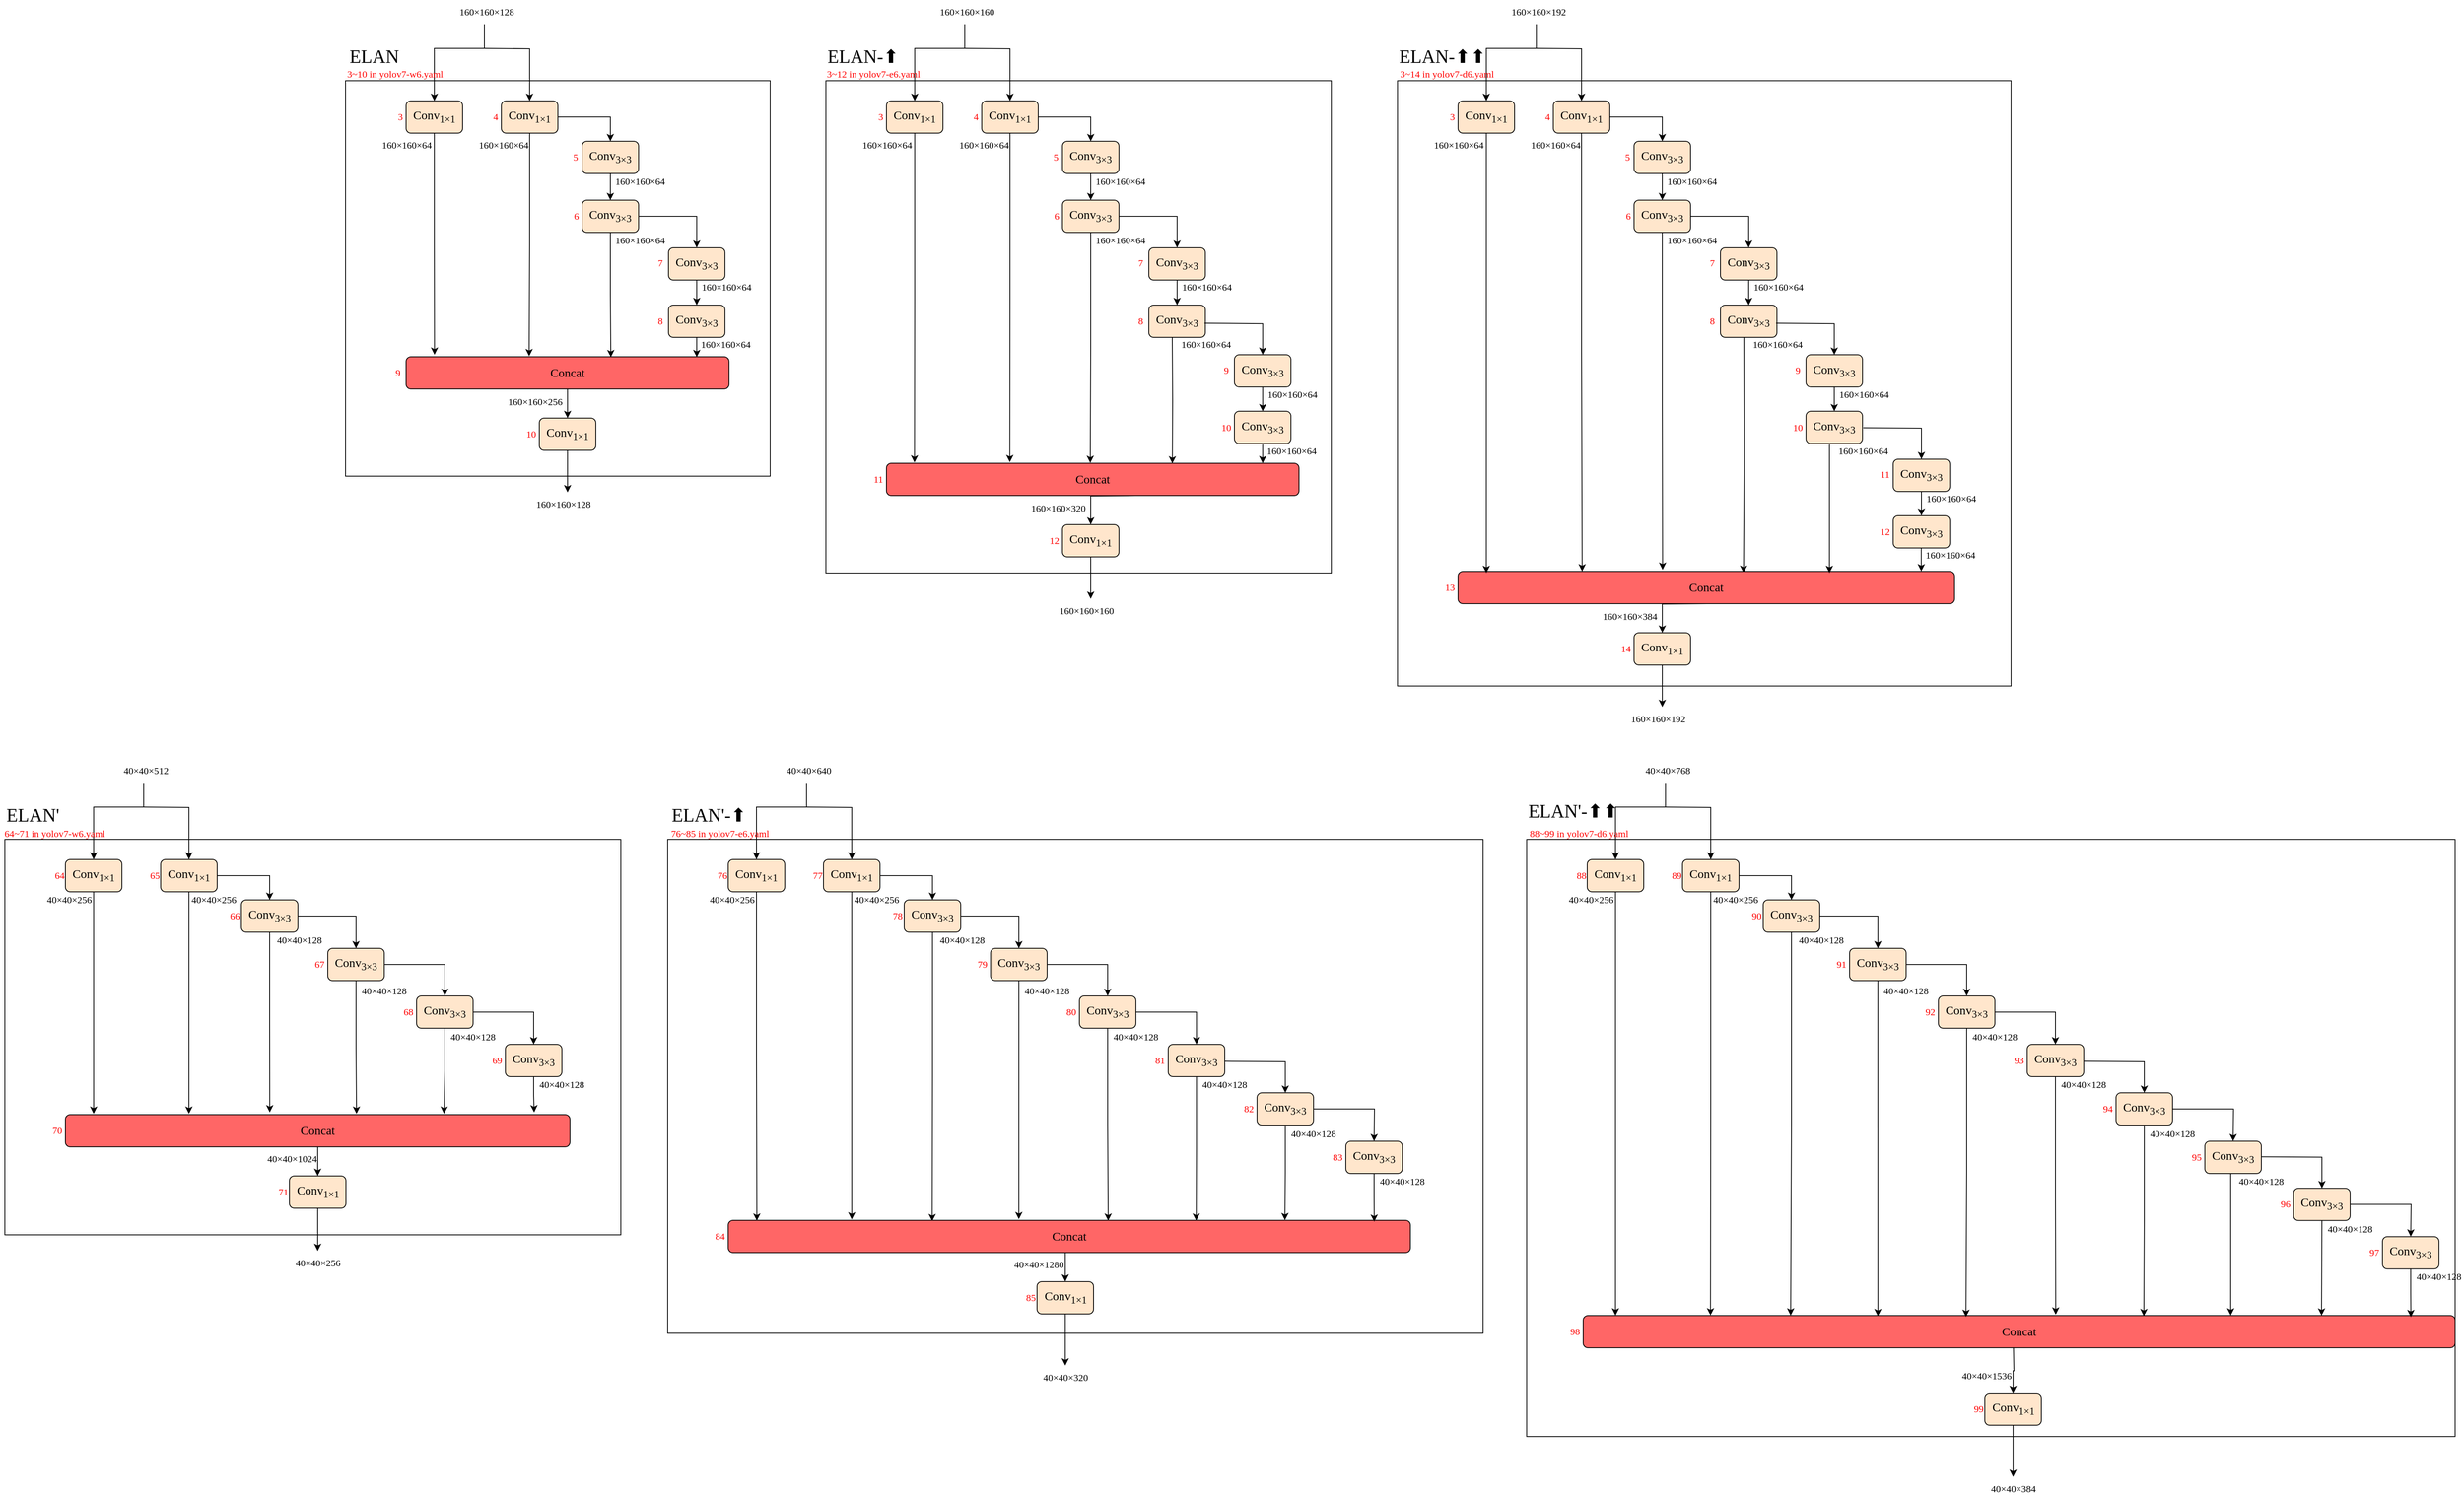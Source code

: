 <mxfile version="20.8.5" type="device"><diagram id="Bj8GFPIXX7O-6PLJ51VE" name="第 1 页"><mxGraphModel dx="3088" dy="-2705" grid="1" gridSize="10" guides="1" tooltips="1" connect="1" arrows="1" fold="1" page="1" pageScale="1" pageWidth="827" pageHeight="1169" math="0" shadow="0"><root><mxCell id="0"/><mxCell id="1" parent="0"/><mxCell id="y5LTE0NnsSOkxRuwuvWx-1" value="" style="rounded=0;whiteSpace=wrap;html=1;fontFamily=Times New Roman;" parent="1" vertex="1"><mxGeometry x="-164" y="5660" width="1010" height="612" as="geometry"/></mxCell><mxCell id="y5LTE0NnsSOkxRuwuvWx-2" value="40×40×1280" style="text;html=1;strokeColor=none;fillColor=none;align=center;verticalAlign=middle;whiteSpace=wrap;rounded=0;fontFamily=Times New Roman;" parent="y5LTE0NnsSOkxRuwuvWx-1" vertex="1"><mxGeometry x="430" y="512" width="60" height="30" as="geometry"/></mxCell><mxCell id="y5LTE0NnsSOkxRuwuvWx-3" value="" style="edgeStyle=orthogonalEdgeStyle;rounded=0;orthogonalLoop=1;jettySize=auto;html=1;exitX=0.5;exitY=1;exitDx=0;exitDy=0;fontFamily=Times New Roman;" parent="1" target="y5LTE0NnsSOkxRuwuvWx-5" edge="1"><mxGeometry relative="1" as="geometry"><mxPoint x="8" y="5620" as="sourcePoint"/></mxGeometry></mxCell><mxCell id="y5LTE0NnsSOkxRuwuvWx-4" value="&lt;div style=&quot;font-size: 11.3pt;&quot;&gt;&lt;span style=&quot;background-color: rgb(255, 230, 204);&quot;&gt;Conv&lt;sub&gt;1&lt;/sub&gt;&lt;/span&gt;&lt;sub&gt;×1&lt;/sub&gt;&lt;/div&gt;" style="rounded=1;whiteSpace=wrap;html=1;labelBackgroundColor=none;fontSize=23;fillColor=#FFE6CC;strokeColor=#000000;fontFamily=Times New Roman;" parent="1" vertex="1"><mxGeometry x="-89" y="5685" width="70" height="40" as="geometry"/></mxCell><mxCell id="y5LTE0NnsSOkxRuwuvWx-5" value="&lt;div style=&quot;font-size: 11.3pt;&quot;&gt;&lt;span style=&quot;background-color: rgb(255, 230, 204);&quot;&gt;Conv&lt;/span&gt;&lt;sub style=&quot;border-color: var(--border-color);&quot;&gt;1&lt;/sub&gt;&lt;sub style=&quot;background-color: initial; border-color: var(--border-color);&quot;&gt;×1&lt;/sub&gt;&lt;/div&gt;" style="rounded=1;whiteSpace=wrap;html=1;labelBackgroundColor=none;fontSize=23;fillColor=#FFE6CC;strokeColor=#000000;fontFamily=Times New Roman;" parent="1" vertex="1"><mxGeometry x="29" y="5685" width="70" height="40" as="geometry"/></mxCell><mxCell id="y5LTE0NnsSOkxRuwuvWx-6" style="edgeStyle=orthogonalEdgeStyle;rounded=0;orthogonalLoop=1;jettySize=auto;html=1;exitX=0.5;exitY=1;exitDx=0;exitDy=0;entryX=0.299;entryY=0.029;entryDx=0;entryDy=0;entryPerimeter=0;" parent="1" source="y5LTE0NnsSOkxRuwuvWx-7" target="y5LTE0NnsSOkxRuwuvWx-24" edge="1"><mxGeometry relative="1" as="geometry"/></mxCell><mxCell id="y5LTE0NnsSOkxRuwuvWx-7" value="&lt;div style=&quot;font-size: 11.3pt;&quot;&gt;&lt;span style=&quot;background-color: rgb(255, 230, 204);&quot;&gt;Conv&lt;/span&gt;&lt;sub&gt;3×3&lt;/sub&gt;&lt;/div&gt;" style="rounded=1;whiteSpace=wrap;html=1;labelBackgroundColor=none;fontSize=23;fillColor=#FFE6CC;strokeColor=#000000;fontFamily=Times New Roman;" parent="1" vertex="1"><mxGeometry x="129" y="5735" width="70" height="40" as="geometry"/></mxCell><mxCell id="y5LTE0NnsSOkxRuwuvWx-8" value="" style="edgeStyle=orthogonalEdgeStyle;rounded=0;orthogonalLoop=1;jettySize=auto;html=1;fontFamily=Times New Roman;" parent="1" source="y5LTE0NnsSOkxRuwuvWx-5" target="y5LTE0NnsSOkxRuwuvWx-7" edge="1"><mxGeometry relative="1" as="geometry"/></mxCell><mxCell id="y5LTE0NnsSOkxRuwuvWx-9" style="edgeStyle=orthogonalEdgeStyle;rounded=0;orthogonalLoop=1;jettySize=auto;html=1;exitX=1;exitY=0.5;exitDx=0;exitDy=0;entryX=0.5;entryY=0;entryDx=0;entryDy=0;fontFamily=Times New Roman;" parent="1" source="y5LTE0NnsSOkxRuwuvWx-11" target="y5LTE0NnsSOkxRuwuvWx-14" edge="1"><mxGeometry relative="1" as="geometry"/></mxCell><mxCell id="y5LTE0NnsSOkxRuwuvWx-10" style="edgeStyle=orthogonalEdgeStyle;rounded=0;orthogonalLoop=1;jettySize=auto;html=1;exitX=0.5;exitY=1;exitDx=0;exitDy=0;entryX=0.426;entryY=-0.034;entryDx=0;entryDy=0;entryPerimeter=0;" parent="1" source="y5LTE0NnsSOkxRuwuvWx-11" target="y5LTE0NnsSOkxRuwuvWx-24" edge="1"><mxGeometry relative="1" as="geometry"/></mxCell><mxCell id="y5LTE0NnsSOkxRuwuvWx-11" value="&lt;div style=&quot;font-size: 11.3pt;&quot;&gt;&lt;span style=&quot;background-color: rgb(255, 230, 204);&quot;&gt;Conv&lt;/span&gt;&lt;sub&gt;3×3&lt;/sub&gt;&lt;/div&gt;" style="rounded=1;whiteSpace=wrap;html=1;labelBackgroundColor=none;fontSize=23;fillColor=#FFE6CC;strokeColor=#000000;fontFamily=Times New Roman;" parent="1" vertex="1"><mxGeometry x="236" y="5795" width="70" height="40" as="geometry"/></mxCell><mxCell id="y5LTE0NnsSOkxRuwuvWx-12" value="" style="edgeStyle=orthogonalEdgeStyle;rounded=0;orthogonalLoop=1;jettySize=auto;html=1;fontFamily=Times New Roman;" parent="1" source="y5LTE0NnsSOkxRuwuvWx-7" target="y5LTE0NnsSOkxRuwuvWx-11" edge="1"><mxGeometry relative="1" as="geometry"/></mxCell><mxCell id="y5LTE0NnsSOkxRuwuvWx-13" style="edgeStyle=orthogonalEdgeStyle;rounded=0;orthogonalLoop=1;jettySize=auto;html=1;exitX=0.5;exitY=1;exitDx=0;exitDy=0;entryX=0.557;entryY=0.013;entryDx=0;entryDy=0;entryPerimeter=0;" parent="1" source="y5LTE0NnsSOkxRuwuvWx-14" target="y5LTE0NnsSOkxRuwuvWx-24" edge="1"><mxGeometry relative="1" as="geometry"><mxPoint x="380" y="6000" as="targetPoint"/></mxGeometry></mxCell><mxCell id="y5LTE0NnsSOkxRuwuvWx-14" value="&lt;div style=&quot;font-size: 11.3pt;&quot;&gt;&lt;span style=&quot;background-color: rgb(255, 230, 204);&quot;&gt;Conv&lt;/span&gt;&lt;sub&gt;3×3&lt;/sub&gt;&lt;/div&gt;" style="rounded=1;whiteSpace=wrap;html=1;labelBackgroundColor=none;fontSize=23;fillColor=#FFE6CC;strokeColor=#000000;fontFamily=Times New Roman;" parent="1" vertex="1"><mxGeometry x="346" y="5854" width="70" height="40" as="geometry"/></mxCell><mxCell id="y5LTE0NnsSOkxRuwuvWx-15" value="" style="edgeStyle=orthogonalEdgeStyle;rounded=0;orthogonalLoop=1;jettySize=auto;html=1;fontFamily=Times New Roman;startArrow=none;" parent="1" target="y5LTE0NnsSOkxRuwuvWx-4" edge="1"><mxGeometry relative="1" as="geometry"><mxPoint x="8" y="5590" as="sourcePoint"/><Array as="points"><mxPoint x="8" y="5590"/><mxPoint x="8" y="5620"/><mxPoint x="-54" y="5620"/></Array></mxGeometry></mxCell><mxCell id="y5LTE0NnsSOkxRuwuvWx-16" value="&lt;font color=&quot;#ff0000&quot;&gt;78&lt;/font&gt;" style="text;html=1;strokeColor=none;fillColor=none;align=center;verticalAlign=middle;whiteSpace=wrap;rounded=0;fontFamily=Times New Roman;" parent="1" vertex="1"><mxGeometry x="111" y="5740" width="20" height="30" as="geometry"/></mxCell><mxCell id="y5LTE0NnsSOkxRuwuvWx-17" value="&lt;font color=&quot;#ff0000&quot;&gt;79&lt;/font&gt;" style="text;html=1;strokeColor=none;fillColor=none;align=center;verticalAlign=middle;whiteSpace=wrap;rounded=0;fontFamily=Times New Roman;" parent="1" vertex="1"><mxGeometry x="216" y="5800" width="20" height="30" as="geometry"/></mxCell><mxCell id="y5LTE0NnsSOkxRuwuvWx-18" value="&lt;font color=&quot;#ff0000&quot;&gt;77&lt;/font&gt;" style="text;html=1;strokeColor=none;fillColor=none;align=center;verticalAlign=middle;whiteSpace=wrap;rounded=0;fontFamily=Times New Roman;" parent="1" vertex="1"><mxGeometry x="12" y="5690" width="20" height="30" as="geometry"/></mxCell><mxCell id="y5LTE0NnsSOkxRuwuvWx-19" value="&lt;font color=&quot;#ff0000&quot;&gt;76&lt;/font&gt;" style="text;html=1;strokeColor=none;fillColor=none;align=center;verticalAlign=middle;whiteSpace=wrap;rounded=0;fontFamily=Times New Roman;" parent="1" vertex="1"><mxGeometry x="-106" y="5690" width="20" height="30" as="geometry"/></mxCell><mxCell id="y5LTE0NnsSOkxRuwuvWx-20" style="edgeStyle=orthogonalEdgeStyle;rounded=0;orthogonalLoop=1;jettySize=auto;html=1;exitX=0.5;exitY=1;exitDx=0;exitDy=0;entryX=0.686;entryY=0.013;entryDx=0;entryDy=0;entryPerimeter=0;" parent="1" source="y5LTE0NnsSOkxRuwuvWx-21" target="y5LTE0NnsSOkxRuwuvWx-24" edge="1"><mxGeometry relative="1" as="geometry"/></mxCell><mxCell id="y5LTE0NnsSOkxRuwuvWx-21" value="&lt;div style=&quot;font-size: 11.3pt;&quot;&gt;&lt;span style=&quot;background-color: rgb(255, 230, 204);&quot;&gt;Conv&lt;/span&gt;&lt;sub&gt;3×3&lt;/sub&gt;&lt;/div&gt;" style="rounded=1;whiteSpace=wrap;html=1;labelBackgroundColor=none;fontSize=23;fillColor=#FFE6CC;strokeColor=#000000;fontFamily=Times New Roman;" parent="1" vertex="1"><mxGeometry x="456" y="5914" width="70" height="40" as="geometry"/></mxCell><mxCell id="y5LTE0NnsSOkxRuwuvWx-22" value="" style="edgeStyle=orthogonalEdgeStyle;rounded=0;orthogonalLoop=1;jettySize=auto;html=1;fontFamily=Times New Roman;" parent="1" source="y5LTE0NnsSOkxRuwuvWx-14" target="y5LTE0NnsSOkxRuwuvWx-21" edge="1"><mxGeometry relative="1" as="geometry"/></mxCell><mxCell id="y5LTE0NnsSOkxRuwuvWx-23" style="edgeStyle=orthogonalEdgeStyle;rounded=0;orthogonalLoop=1;jettySize=auto;html=1;exitX=0.5;exitY=1;exitDx=0;exitDy=0;entryX=0.5;entryY=0;entryDx=0;entryDy=0;fontFamily=Times New Roman;" parent="1" source="y5LTE0NnsSOkxRuwuvWx-24" target="y5LTE0NnsSOkxRuwuvWx-29" edge="1"><mxGeometry relative="1" as="geometry"/></mxCell><mxCell id="y5LTE0NnsSOkxRuwuvWx-24" value="&lt;div style=&quot;font-size: 11.3pt;&quot;&gt;&lt;span style=&quot;background-color: rgb(255, 102, 102);&quot;&gt;Concat&lt;/span&gt;&lt;/div&gt;" style="rounded=1;whiteSpace=wrap;html=1;labelBackgroundColor=none;fontSize=23;fillColor=#FF6666;fontFamily=Times New Roman;" parent="1" vertex="1"><mxGeometry x="-89" y="6132" width="845" height="40" as="geometry"/></mxCell><mxCell id="y5LTE0NnsSOkxRuwuvWx-25" style="edgeStyle=orthogonalEdgeStyle;rounded=0;orthogonalLoop=1;jettySize=auto;html=1;exitX=0.5;exitY=1;exitDx=0;exitDy=0;fontFamily=Times New Roman;entryX=0.042;entryY=0.013;entryDx=0;entryDy=0;entryPerimeter=0;" parent="1" source="y5LTE0NnsSOkxRuwuvWx-4" target="y5LTE0NnsSOkxRuwuvWx-24" edge="1"><mxGeometry relative="1" as="geometry"><mxPoint x="-54" y="6000" as="targetPoint"/></mxGeometry></mxCell><mxCell id="y5LTE0NnsSOkxRuwuvWx-26" style="edgeStyle=orthogonalEdgeStyle;rounded=0;orthogonalLoop=1;jettySize=auto;html=1;exitX=0.5;exitY=1;exitDx=0;exitDy=0;fontFamily=Times New Roman;" parent="1" source="y5LTE0NnsSOkxRuwuvWx-5" edge="1"><mxGeometry relative="1" as="geometry"><mxPoint x="64" y="6131" as="targetPoint"/></mxGeometry></mxCell><mxCell id="y5LTE0NnsSOkxRuwuvWx-27" value="&lt;font color=&quot;#ff0000&quot;&gt;84&lt;/font&gt;" style="text;html=1;strokeColor=none;fillColor=none;align=center;verticalAlign=middle;whiteSpace=wrap;rounded=0;fontFamily=Times New Roman;" parent="1" vertex="1"><mxGeometry x="-109" y="6137" width="20" height="30" as="geometry"/></mxCell><mxCell id="y5LTE0NnsSOkxRuwuvWx-28" style="edgeStyle=orthogonalEdgeStyle;rounded=0;orthogonalLoop=1;jettySize=auto;html=1;exitX=0.5;exitY=1;exitDx=0;exitDy=0;entryX=0.5;entryY=0;entryDx=0;entryDy=0;" parent="1" source="y5LTE0NnsSOkxRuwuvWx-29" target="y5LTE0NnsSOkxRuwuvWx-36" edge="1"><mxGeometry relative="1" as="geometry"/></mxCell><mxCell id="y5LTE0NnsSOkxRuwuvWx-29" value="&lt;div style=&quot;font-size: 11.3pt;&quot;&gt;&lt;span style=&quot;background-color: rgb(255, 230, 204);&quot;&gt;Conv&lt;/span&gt;&lt;sub style=&quot;background-color: initial; border-color: var(--border-color);&quot;&gt;1&lt;/sub&gt;&lt;sub style=&quot;background-color: initial; border-color: var(--border-color);&quot;&gt;×1&lt;/sub&gt;&lt;/div&gt;" style="rounded=1;whiteSpace=wrap;html=1;labelBackgroundColor=none;fontSize=23;fillColor=#FFE6CC;strokeColor=#000000;fontFamily=Times New Roman;" parent="1" vertex="1"><mxGeometry x="293.5" y="6208" width="70" height="40" as="geometry"/></mxCell><mxCell id="y5LTE0NnsSOkxRuwuvWx-30" value="&lt;font color=&quot;#ff0000&quot;&gt;85&lt;/font&gt;" style="text;html=1;strokeColor=none;fillColor=none;align=center;verticalAlign=middle;whiteSpace=wrap;rounded=0;fontFamily=Times New Roman;" parent="1" vertex="1"><mxGeometry x="276" y="6213" width="20" height="30" as="geometry"/></mxCell><mxCell id="y5LTE0NnsSOkxRuwuvWx-31" value="40×40×256" style="text;html=1;strokeColor=none;fillColor=none;align=center;verticalAlign=middle;whiteSpace=wrap;rounded=0;fontFamily=Times New Roman;" parent="1" vertex="1"><mxGeometry x="-114" y="5720" width="60" height="30" as="geometry"/></mxCell><mxCell id="y5LTE0NnsSOkxRuwuvWx-32" value="40×40×256" style="text;html=1;strokeColor=none;fillColor=none;align=center;verticalAlign=middle;whiteSpace=wrap;rounded=0;fontFamily=Times New Roman;" parent="1" vertex="1"><mxGeometry x="65" y="5720" width="60" height="30" as="geometry"/></mxCell><mxCell id="y5LTE0NnsSOkxRuwuvWx-33" value="40×40×128" style="text;html=1;strokeColor=none;fillColor=none;align=center;verticalAlign=middle;whiteSpace=wrap;rounded=0;fontFamily=Times New Roman;" parent="1" vertex="1"><mxGeometry x="171" y="5770" width="60" height="30" as="geometry"/></mxCell><mxCell id="y5LTE0NnsSOkxRuwuvWx-34" value="40×40×128" style="text;html=1;strokeColor=none;fillColor=none;align=center;verticalAlign=middle;whiteSpace=wrap;rounded=0;fontFamily=Times New Roman;" parent="1" vertex="1"><mxGeometry x="276" y="5833" width="60" height="30" as="geometry"/></mxCell><mxCell id="y5LTE0NnsSOkxRuwuvWx-35" value="40×40×128" style="text;html=1;strokeColor=none;fillColor=none;align=center;verticalAlign=middle;whiteSpace=wrap;rounded=0;fontFamily=Times New Roman;" parent="1" vertex="1"><mxGeometry x="386" y="5890" width="60" height="30" as="geometry"/></mxCell><mxCell id="y5LTE0NnsSOkxRuwuvWx-36" value="40×40×320" style="text;html=1;strokeColor=none;fillColor=none;align=center;verticalAlign=middle;whiteSpace=wrap;rounded=0;fontFamily=Times New Roman;" parent="1" vertex="1"><mxGeometry x="298.5" y="6312" width="60" height="30" as="geometry"/></mxCell><mxCell id="y5LTE0NnsSOkxRuwuvWx-37" value="&lt;span style=&quot;color: rgb(0, 0, 0); font-size: 23px; font-style: normal; font-variant-ligatures: normal; font-variant-caps: normal; font-weight: 400; letter-spacing: normal; orphans: 2; text-align: center; text-indent: 0px; text-transform: none; widows: 2; word-spacing: 0px; -webkit-text-stroke-width: 0px; text-decoration-thickness: initial; text-decoration-style: initial; text-decoration-color: initial; float: none; display: inline !important;&quot;&gt;ELAN'-⬆&lt;/span&gt;" style="text;whiteSpace=wrap;html=1;fontSize=23;fontFamily=Times New Roman;fontColor=#000000;" parent="1" vertex="1"><mxGeometry x="-161" y="5610" width="130" height="40" as="geometry"/></mxCell><mxCell id="y5LTE0NnsSOkxRuwuvWx-38" value="&lt;span style=&quot;background-color: rgb(255, 255, 255);&quot;&gt;40×40×640&lt;/span&gt;" style="text;html=1;strokeColor=none;fillColor=none;align=center;verticalAlign=middle;whiteSpace=wrap;rounded=0;fontFamily=Times New Roman;" parent="1" vertex="1"><mxGeometry x="-19" y="5560" width="60" height="30" as="geometry"/></mxCell><mxCell id="y5LTE0NnsSOkxRuwuvWx-39" value="40×40×128" style="text;html=1;strokeColor=none;fillColor=none;align=center;verticalAlign=middle;whiteSpace=wrap;rounded=0;fontFamily=Times New Roman;" parent="1" vertex="1"><mxGeometry x="496" y="5949" width="60" height="30" as="geometry"/></mxCell><mxCell id="y5LTE0NnsSOkxRuwuvWx-40" value="&lt;font color=&quot;#ff0000&quot;&gt;80&lt;/font&gt;" style="text;html=1;strokeColor=none;fillColor=none;align=center;verticalAlign=middle;whiteSpace=wrap;rounded=0;fontFamily=Times New Roman;" parent="1" vertex="1"><mxGeometry x="326" y="5859" width="20" height="30" as="geometry"/></mxCell><mxCell id="y5LTE0NnsSOkxRuwuvWx-41" value="&lt;font color=&quot;#ff0000&quot;&gt;81&lt;/font&gt;" style="text;html=1;strokeColor=none;fillColor=none;align=center;verticalAlign=middle;whiteSpace=wrap;rounded=0;fontFamily=Times New Roman;" parent="1" vertex="1"><mxGeometry x="436" y="5919" width="20" height="30" as="geometry"/></mxCell><mxCell id="y5LTE0NnsSOkxRuwuvWx-42" value="&lt;span style=&quot;background-color: rgb(255, 255, 255);&quot;&gt;80×80×128&lt;/span&gt;" style="text;html=1;strokeColor=none;fillColor=none;align=center;verticalAlign=middle;whiteSpace=wrap;rounded=0;fontFamily=Times New Roman;" parent="1" vertex="1"><mxGeometry x="166" y="5300" width="60" height="30" as="geometry"/></mxCell><mxCell id="y5LTE0NnsSOkxRuwuvWx-43" value="" style="rounded=0;whiteSpace=wrap;html=1;fontFamily=Times New Roman;" parent="1" vertex="1"><mxGeometry x="32" y="4720" width="626" height="610" as="geometry"/></mxCell><mxCell id="y5LTE0NnsSOkxRuwuvWx-44" value="" style="edgeStyle=orthogonalEdgeStyle;rounded=0;orthogonalLoop=1;jettySize=auto;html=1;exitX=0.5;exitY=1;exitDx=0;exitDy=0;fontFamily=Times New Roman;" parent="1" target="y5LTE0NnsSOkxRuwuvWx-46" edge="1"><mxGeometry relative="1" as="geometry"><mxPoint x="204" y="4680" as="sourcePoint"/></mxGeometry></mxCell><mxCell id="y5LTE0NnsSOkxRuwuvWx-45" value="&lt;div style=&quot;font-size: 11.3pt;&quot;&gt;&lt;span style=&quot;background-color: rgb(255, 230, 204);&quot;&gt;Conv&lt;sub&gt;1&lt;/sub&gt;&lt;/span&gt;&lt;sub&gt;×1&lt;/sub&gt;&lt;/div&gt;" style="rounded=1;whiteSpace=wrap;html=1;labelBackgroundColor=none;fontSize=23;fillColor=#FFE6CC;strokeColor=#000000;fontFamily=Times New Roman;" parent="1" vertex="1"><mxGeometry x="107" y="4745" width="70" height="40" as="geometry"/></mxCell><mxCell id="y5LTE0NnsSOkxRuwuvWx-46" value="&lt;div style=&quot;font-size: 11.3pt;&quot;&gt;&lt;span style=&quot;background-color: rgb(255, 230, 204);&quot;&gt;Conv&lt;/span&gt;&lt;sub style=&quot;border-color: var(--border-color);&quot;&gt;1&lt;/sub&gt;&lt;sub style=&quot;background-color: initial; border-color: var(--border-color);&quot;&gt;×1&lt;/sub&gt;&lt;/div&gt;" style="rounded=1;whiteSpace=wrap;html=1;labelBackgroundColor=none;fontSize=23;fillColor=#FFE6CC;strokeColor=#000000;fontFamily=Times New Roman;" parent="1" vertex="1"><mxGeometry x="225" y="4745" width="70" height="40" as="geometry"/></mxCell><mxCell id="y5LTE0NnsSOkxRuwuvWx-47" value="&lt;div style=&quot;font-size: 11.3pt;&quot;&gt;&lt;span style=&quot;background-color: rgb(255, 230, 204);&quot;&gt;Conv&lt;/span&gt;&lt;sub&gt;3×3&lt;/sub&gt;&lt;/div&gt;" style="rounded=1;whiteSpace=wrap;html=1;labelBackgroundColor=none;fontSize=23;fillColor=#FFE6CC;strokeColor=#000000;fontFamily=Times New Roman;" parent="1" vertex="1"><mxGeometry x="325" y="4795" width="70" height="40" as="geometry"/></mxCell><mxCell id="y5LTE0NnsSOkxRuwuvWx-48" value="" style="edgeStyle=orthogonalEdgeStyle;rounded=0;orthogonalLoop=1;jettySize=auto;html=1;fontFamily=Times New Roman;" parent="1" source="y5LTE0NnsSOkxRuwuvWx-46" target="y5LTE0NnsSOkxRuwuvWx-47" edge="1"><mxGeometry relative="1" as="geometry"/></mxCell><mxCell id="y5LTE0NnsSOkxRuwuvWx-49" style="edgeStyle=orthogonalEdgeStyle;rounded=0;orthogonalLoop=1;jettySize=auto;html=1;exitX=0.5;exitY=1;exitDx=0;exitDy=0;fontFamily=Times New Roman;entryX=0.494;entryY=-0.009;entryDx=0;entryDy=0;entryPerimeter=0;" parent="1" source="y5LTE0NnsSOkxRuwuvWx-50" target="y5LTE0NnsSOkxRuwuvWx-65" edge="1"><mxGeometry relative="1" as="geometry"><mxPoint x="360" y="5190" as="targetPoint"/></mxGeometry></mxCell><mxCell id="y5LTE0NnsSOkxRuwuvWx-50" value="&lt;div style=&quot;font-size: 11.3pt;&quot;&gt;&lt;span style=&quot;background-color: rgb(255, 230, 204);&quot;&gt;Conv&lt;/span&gt;&lt;sub&gt;3×3&lt;/sub&gt;&lt;/div&gt;" style="rounded=1;whiteSpace=wrap;html=1;labelBackgroundColor=none;fontSize=23;fillColor=#FFE6CC;strokeColor=#000000;fontFamily=Times New Roman;" parent="1" vertex="1"><mxGeometry x="325" y="4868" width="70" height="40" as="geometry"/></mxCell><mxCell id="y5LTE0NnsSOkxRuwuvWx-51" value="" style="edgeStyle=orthogonalEdgeStyle;rounded=0;orthogonalLoop=1;jettySize=auto;html=1;fontFamily=Times New Roman;" parent="1" source="y5LTE0NnsSOkxRuwuvWx-47" target="y5LTE0NnsSOkxRuwuvWx-50" edge="1"><mxGeometry relative="1" as="geometry"/></mxCell><mxCell id="y5LTE0NnsSOkxRuwuvWx-52" value="&lt;div style=&quot;font-size: 11.3pt;&quot;&gt;&lt;span style=&quot;background-color: rgb(255, 230, 204);&quot;&gt;Conv&lt;/span&gt;&lt;sub&gt;3×3&lt;/sub&gt;&lt;/div&gt;" style="rounded=1;whiteSpace=wrap;html=1;labelBackgroundColor=none;fontSize=23;fillColor=#FFE6CC;strokeColor=#000000;fontFamily=Times New Roman;" parent="1" vertex="1"><mxGeometry x="432" y="4927" width="70" height="40" as="geometry"/></mxCell><mxCell id="y5LTE0NnsSOkxRuwuvWx-53" value="" style="edgeStyle=orthogonalEdgeStyle;rounded=0;orthogonalLoop=1;jettySize=auto;html=1;exitX=1;exitY=0.5;exitDx=0;exitDy=0;fontFamily=Times New Roman;" parent="1" source="y5LTE0NnsSOkxRuwuvWx-50" target="y5LTE0NnsSOkxRuwuvWx-52" edge="1"><mxGeometry relative="1" as="geometry"><mxPoint x="295" y="4959" as="sourcePoint"/></mxGeometry></mxCell><mxCell id="y5LTE0NnsSOkxRuwuvWx-54" value="" style="edgeStyle=orthogonalEdgeStyle;rounded=0;orthogonalLoop=1;jettySize=auto;html=1;fontFamily=Times New Roman;startArrow=none;" parent="1" target="y5LTE0NnsSOkxRuwuvWx-45" edge="1"><mxGeometry relative="1" as="geometry"><mxPoint x="204" y="4650" as="sourcePoint"/><Array as="points"><mxPoint x="204" y="4650"/><mxPoint x="204" y="4680"/><mxPoint x="142" y="4680"/></Array></mxGeometry></mxCell><mxCell id="y5LTE0NnsSOkxRuwuvWx-55" value="&lt;font color=&quot;#ff0000&quot;&gt;5&lt;/font&gt;" style="text;html=1;strokeColor=none;fillColor=none;align=center;verticalAlign=middle;whiteSpace=wrap;rounded=0;fontFamily=Times New Roman;" parent="1" vertex="1"><mxGeometry x="307" y="4800" width="20" height="30" as="geometry"/></mxCell><mxCell id="y5LTE0NnsSOkxRuwuvWx-56" value="&lt;font color=&quot;#ff0000&quot;&gt;6&lt;/font&gt;" style="text;html=1;strokeColor=none;fillColor=none;align=center;verticalAlign=middle;whiteSpace=wrap;rounded=0;fontFamily=Times New Roman;" parent="1" vertex="1"><mxGeometry x="308" y="4873" width="20" height="30" as="geometry"/></mxCell><mxCell id="y5LTE0NnsSOkxRuwuvWx-57" value="&lt;font color=&quot;#ff0000&quot;&gt;7&lt;/font&gt;" style="text;html=1;strokeColor=none;fillColor=none;align=center;verticalAlign=middle;whiteSpace=wrap;rounded=0;fontFamily=Times New Roman;" parent="1" vertex="1"><mxGeometry x="412" y="4931" width="20" height="30" as="geometry"/></mxCell><mxCell id="y5LTE0NnsSOkxRuwuvWx-58" value="&lt;font color=&quot;#ff0000&quot;&gt;4&lt;/font&gt;" style="text;html=1;strokeColor=none;fillColor=none;align=center;verticalAlign=middle;whiteSpace=wrap;rounded=0;fontFamily=Times New Roman;" parent="1" vertex="1"><mxGeometry x="208" y="4750" width="20" height="30" as="geometry"/></mxCell><mxCell id="y5LTE0NnsSOkxRuwuvWx-59" value="&lt;font color=&quot;#ff0000&quot;&gt;3&lt;/font&gt;" style="text;html=1;strokeColor=none;fillColor=none;align=center;verticalAlign=middle;whiteSpace=wrap;rounded=0;fontFamily=Times New Roman;" parent="1" vertex="1"><mxGeometry x="90" y="4750" width="20" height="30" as="geometry"/></mxCell><mxCell id="y5LTE0NnsSOkxRuwuvWx-60" style="edgeStyle=orthogonalEdgeStyle;rounded=0;orthogonalLoop=1;jettySize=auto;html=1;exitX=0.5;exitY=1;exitDx=0;exitDy=0;entryX=0.693;entryY=0.007;entryDx=0;entryDy=0;entryPerimeter=0;fontFamily=Times New Roman;" parent="1" target="y5LTE0NnsSOkxRuwuvWx-65" edge="1"><mxGeometry relative="1" as="geometry"><mxPoint x="461.0" y="5038.0" as="sourcePoint"/><mxPoint x="467" y="5062.44" as="targetPoint"/></mxGeometry></mxCell><mxCell id="y5LTE0NnsSOkxRuwuvWx-61" value="&lt;div style=&quot;font-size: 11.3pt;&quot;&gt;&lt;span style=&quot;background-color: rgb(255, 230, 204);&quot;&gt;Conv&lt;/span&gt;&lt;sub&gt;3×3&lt;/sub&gt;&lt;/div&gt;" style="rounded=1;whiteSpace=wrap;html=1;labelBackgroundColor=none;fontSize=23;fillColor=#FFE6CC;strokeColor=#000000;fontFamily=Times New Roman;" parent="1" vertex="1"><mxGeometry x="432" y="4998" width="70" height="40" as="geometry"/></mxCell><mxCell id="y5LTE0NnsSOkxRuwuvWx-62" value="" style="edgeStyle=orthogonalEdgeStyle;rounded=0;orthogonalLoop=1;jettySize=auto;html=1;fontFamily=Times New Roman;" parent="1" source="y5LTE0NnsSOkxRuwuvWx-52" target="y5LTE0NnsSOkxRuwuvWx-61" edge="1"><mxGeometry relative="1" as="geometry"/></mxCell><mxCell id="y5LTE0NnsSOkxRuwuvWx-63" value="&lt;font color=&quot;#ff0000&quot;&gt;8&lt;/font&gt;" style="text;html=1;strokeColor=none;fillColor=none;align=center;verticalAlign=middle;whiteSpace=wrap;rounded=0;fontFamily=Times New Roman;" parent="1" vertex="1"><mxGeometry x="412" y="5003" width="20" height="30" as="geometry"/></mxCell><mxCell id="y5LTE0NnsSOkxRuwuvWx-64" style="edgeStyle=orthogonalEdgeStyle;rounded=0;orthogonalLoop=1;jettySize=auto;html=1;exitX=0.5;exitY=1;exitDx=0;exitDy=0;entryX=0.5;entryY=0;entryDx=0;entryDy=0;fontFamily=Times New Roman;" parent="1" target="y5LTE0NnsSOkxRuwuvWx-70" edge="1"><mxGeometry relative="1" as="geometry"><mxPoint x="415.5" y="5234" as="sourcePoint"/></mxGeometry></mxCell><mxCell id="y5LTE0NnsSOkxRuwuvWx-65" value="&lt;div style=&quot;font-size: 11.3pt;&quot;&gt;&lt;span style=&quot;background-color: rgb(255, 102, 102);&quot;&gt;Concat&lt;/span&gt;&lt;/div&gt;" style="rounded=1;whiteSpace=wrap;html=1;labelBackgroundColor=none;fontSize=23;fillColor=#FF6666;fontFamily=Times New Roman;" parent="1" vertex="1"><mxGeometry x="107" y="5194" width="511" height="40" as="geometry"/></mxCell><mxCell id="y5LTE0NnsSOkxRuwuvWx-66" style="edgeStyle=orthogonalEdgeStyle;rounded=0;orthogonalLoop=1;jettySize=auto;html=1;exitX=0.5;exitY=1;exitDx=0;exitDy=0;fontFamily=Times New Roman;entryX=0.068;entryY=-0.021;entryDx=0;entryDy=0;entryPerimeter=0;" parent="1" source="y5LTE0NnsSOkxRuwuvWx-45" target="y5LTE0NnsSOkxRuwuvWx-65" edge="1"><mxGeometry relative="1" as="geometry"><mxPoint x="142" y="5190" as="targetPoint"/></mxGeometry></mxCell><mxCell id="y5LTE0NnsSOkxRuwuvWx-67" style="edgeStyle=orthogonalEdgeStyle;rounded=0;orthogonalLoop=1;jettySize=auto;html=1;exitX=0.5;exitY=1;exitDx=0;exitDy=0;entryX=0.299;entryY=-0.032;entryDx=0;entryDy=0;entryPerimeter=0;fontFamily=Times New Roman;" parent="1" source="y5LTE0NnsSOkxRuwuvWx-46" target="y5LTE0NnsSOkxRuwuvWx-65" edge="1"><mxGeometry relative="1" as="geometry"><mxPoint x="260" y="5000" as="targetPoint"/></mxGeometry></mxCell><mxCell id="y5LTE0NnsSOkxRuwuvWx-68" value="&lt;font color=&quot;#ff0000&quot;&gt;11&lt;/font&gt;" style="text;html=1;strokeColor=none;fillColor=none;align=center;verticalAlign=middle;whiteSpace=wrap;rounded=0;fontFamily=Times New Roman;" parent="1" vertex="1"><mxGeometry x="87" y="5199" width="20" height="30" as="geometry"/></mxCell><mxCell id="y5LTE0NnsSOkxRuwuvWx-69" style="edgeStyle=orthogonalEdgeStyle;rounded=0;orthogonalLoop=1;jettySize=auto;html=1;exitX=0.5;exitY=1;exitDx=0;exitDy=0;fontFamily=Times New Roman;" parent="1" source="y5LTE0NnsSOkxRuwuvWx-70" edge="1"><mxGeometry relative="1" as="geometry"><mxPoint x="360" y="5362" as="targetPoint"/></mxGeometry></mxCell><mxCell id="y5LTE0NnsSOkxRuwuvWx-70" value="&lt;div style=&quot;font-size: 11.3pt;&quot;&gt;&lt;span style=&quot;background-color: rgb(255, 230, 204);&quot;&gt;Conv&lt;/span&gt;&lt;sub style=&quot;background-color: initial; border-color: var(--border-color);&quot;&gt;1&lt;/sub&gt;&lt;sub style=&quot;background-color: initial; border-color: var(--border-color);&quot;&gt;×1&lt;/sub&gt;&lt;/div&gt;" style="rounded=1;whiteSpace=wrap;html=1;labelBackgroundColor=none;fontSize=23;fillColor=#FFE6CC;strokeColor=#000000;fontFamily=Times New Roman;" parent="1" vertex="1"><mxGeometry x="325" y="5270" width="70" height="40" as="geometry"/></mxCell><mxCell id="y5LTE0NnsSOkxRuwuvWx-71" value="&lt;font color=&quot;#ff0000&quot;&gt;12&lt;/font&gt;" style="text;html=1;strokeColor=none;fillColor=none;align=center;verticalAlign=middle;whiteSpace=wrap;rounded=0;fontFamily=Times New Roman;" parent="1" vertex="1"><mxGeometry x="305" y="5275" width="20" height="30" as="geometry"/></mxCell><mxCell id="y5LTE0NnsSOkxRuwuvWx-72" value="160×160×64" style="text;html=1;strokeColor=none;fillColor=none;align=center;verticalAlign=middle;whiteSpace=wrap;rounded=0;fontFamily=Times New Roman;" parent="1" vertex="1"><mxGeometry x="78" y="4785" width="60" height="30" as="geometry"/></mxCell><mxCell id="y5LTE0NnsSOkxRuwuvWx-73" value="160×160×64" style="text;html=1;strokeColor=none;fillColor=none;align=center;verticalAlign=middle;whiteSpace=wrap;rounded=0;fontFamily=Times New Roman;" parent="1" vertex="1"><mxGeometry x="198" y="4785" width="60" height="30" as="geometry"/></mxCell><mxCell id="y5LTE0NnsSOkxRuwuvWx-74" value="160×160×64" style="text;html=1;strokeColor=none;fillColor=none;align=center;verticalAlign=middle;whiteSpace=wrap;rounded=0;fontFamily=Times New Roman;" parent="1" vertex="1"><mxGeometry x="367" y="4830" width="60" height="30" as="geometry"/></mxCell><mxCell id="y5LTE0NnsSOkxRuwuvWx-75" value="160×160×64" style="text;html=1;strokeColor=none;fillColor=none;align=center;verticalAlign=middle;whiteSpace=wrap;rounded=0;fontFamily=Times New Roman;" parent="1" vertex="1"><mxGeometry x="367" y="4903" width="60" height="30" as="geometry"/></mxCell><mxCell id="y5LTE0NnsSOkxRuwuvWx-76" value="160×160×64" style="text;html=1;strokeColor=none;fillColor=none;align=center;verticalAlign=middle;whiteSpace=wrap;rounded=0;fontFamily=Times New Roman;" parent="1" vertex="1"><mxGeometry x="474" y="4961" width="60" height="30" as="geometry"/></mxCell><mxCell id="y5LTE0NnsSOkxRuwuvWx-77" value="160×160×64" style="text;html=1;strokeColor=none;fillColor=none;align=center;verticalAlign=middle;whiteSpace=wrap;rounded=0;fontFamily=Times New Roman;" parent="1" vertex="1"><mxGeometry x="473" y="5032" width="60" height="30" as="geometry"/></mxCell><mxCell id="y5LTE0NnsSOkxRuwuvWx-78" value="160×160×320" style="text;html=1;strokeColor=none;fillColor=none;align=center;verticalAlign=middle;whiteSpace=wrap;rounded=0;fontFamily=Times New Roman;" parent="1" vertex="1"><mxGeometry x="290" y="5235" width="60" height="30" as="geometry"/></mxCell><mxCell id="y5LTE0NnsSOkxRuwuvWx-79" value="160×160×160" style="text;html=1;strokeColor=none;fillColor=none;align=center;verticalAlign=middle;whiteSpace=wrap;rounded=0;fontFamily=Times New Roman;" parent="1" vertex="1"><mxGeometry x="325" y="5362" width="60" height="30" as="geometry"/></mxCell><mxCell id="y5LTE0NnsSOkxRuwuvWx-80" value="&lt;span style=&quot;color: rgb(0, 0, 0); font-size: 23px; font-style: normal; font-variant-ligatures: normal; font-variant-caps: normal; font-weight: 400; letter-spacing: normal; orphans: 2; text-align: center; text-indent: 0px; text-transform: none; widows: 2; word-spacing: 0px; -webkit-text-stroke-width: 0px; text-decoration-thickness: initial; text-decoration-style: initial; text-decoration-color: initial; float: none; display: inline !important;&quot;&gt;ELAN-⬆&lt;/span&gt;" style="text;whiteSpace=wrap;html=1;fontSize=23;fontFamily=Times New Roman;fontColor=#000000;" parent="1" vertex="1"><mxGeometry x="32" y="4670" width="130" height="40" as="geometry"/></mxCell><mxCell id="y5LTE0NnsSOkxRuwuvWx-81" value="&lt;span style=&quot;background-color: rgb(255, 255, 255);&quot;&gt;160×160×160&lt;/span&gt;" style="text;html=1;strokeColor=none;fillColor=none;align=center;verticalAlign=middle;whiteSpace=wrap;rounded=0;fontFamily=Times New Roman;" parent="1" vertex="1"><mxGeometry x="177" y="4620" width="60" height="30" as="geometry"/></mxCell><mxCell id="y5LTE0NnsSOkxRuwuvWx-82" value="&lt;div style=&quot;font-size: 11.3pt;&quot;&gt;&lt;span style=&quot;background-color: rgb(255, 230, 204);&quot;&gt;Conv&lt;/span&gt;&lt;sub&gt;3×3&lt;/sub&gt;&lt;/div&gt;" style="rounded=1;whiteSpace=wrap;html=1;labelBackgroundColor=none;fontSize=23;fillColor=#FFE6CC;strokeColor=#000000;fontFamily=Times New Roman;" parent="1" vertex="1"><mxGeometry x="538" y="5059.56" width="70" height="40" as="geometry"/></mxCell><mxCell id="y5LTE0NnsSOkxRuwuvWx-83" value="" style="edgeStyle=orthogonalEdgeStyle;rounded=0;orthogonalLoop=1;jettySize=auto;html=1;exitX=1;exitY=0.5;exitDx=0;exitDy=0;fontFamily=Times New Roman;" parent="1" target="y5LTE0NnsSOkxRuwuvWx-82" edge="1"><mxGeometry relative="1" as="geometry"><mxPoint x="501.0" y="5020.56" as="sourcePoint"/></mxGeometry></mxCell><mxCell id="y5LTE0NnsSOkxRuwuvWx-84" value="&lt;font color=&quot;#ff0000&quot;&gt;9&lt;/font&gt;" style="text;html=1;strokeColor=none;fillColor=none;align=center;verticalAlign=middle;whiteSpace=wrap;rounded=0;fontFamily=Times New Roman;" parent="1" vertex="1"><mxGeometry x="518" y="5063.56" width="20" height="30" as="geometry"/></mxCell><mxCell id="y5LTE0NnsSOkxRuwuvWx-85" style="edgeStyle=orthogonalEdgeStyle;rounded=0;orthogonalLoop=1;jettySize=auto;html=1;exitX=0.5;exitY=1;exitDx=0;exitDy=0;entryX=0.915;entryY=0.011;entryDx=0;entryDy=0;entryPerimeter=0;fontFamily=Times New Roman;" parent="1" edge="1"><mxGeometry relative="1" as="geometry"><mxPoint x="567.0" y="5169.56" as="sourcePoint"/><mxPoint x="573" y="5194.0" as="targetPoint"/></mxGeometry></mxCell><mxCell id="y5LTE0NnsSOkxRuwuvWx-86" value="&lt;div style=&quot;font-size: 11.3pt;&quot;&gt;&lt;span style=&quot;background-color: rgb(255, 230, 204);&quot;&gt;Conv&lt;/span&gt;&lt;sub&gt;3×3&lt;/sub&gt;&lt;/div&gt;" style="rounded=1;whiteSpace=wrap;html=1;labelBackgroundColor=none;fontSize=23;fillColor=#FFE6CC;strokeColor=#000000;fontFamily=Times New Roman;" parent="1" vertex="1"><mxGeometry x="538" y="5129.56" width="70" height="40" as="geometry"/></mxCell><mxCell id="y5LTE0NnsSOkxRuwuvWx-87" value="" style="edgeStyle=orthogonalEdgeStyle;rounded=0;orthogonalLoop=1;jettySize=auto;html=1;fontFamily=Times New Roman;" parent="1" source="y5LTE0NnsSOkxRuwuvWx-82" target="y5LTE0NnsSOkxRuwuvWx-86" edge="1"><mxGeometry relative="1" as="geometry"/></mxCell><mxCell id="y5LTE0NnsSOkxRuwuvWx-88" value="&lt;font color=&quot;#ff0000&quot;&gt;10&lt;/font&gt;" style="text;html=1;strokeColor=none;fillColor=none;align=center;verticalAlign=middle;whiteSpace=wrap;rounded=0;fontFamily=Times New Roman;" parent="1" vertex="1"><mxGeometry x="518" y="5134.56" width="20" height="30" as="geometry"/></mxCell><mxCell id="y5LTE0NnsSOkxRuwuvWx-89" value="160×160×64" style="text;html=1;strokeColor=none;fillColor=none;align=center;verticalAlign=middle;whiteSpace=wrap;rounded=0;fontFamily=Times New Roman;" parent="1" vertex="1"><mxGeometry x="580" y="5093.56" width="60" height="30" as="geometry"/></mxCell><mxCell id="y5LTE0NnsSOkxRuwuvWx-90" value="160×160×64" style="text;html=1;strokeColor=none;fillColor=none;align=center;verticalAlign=middle;whiteSpace=wrap;rounded=0;fontFamily=Times New Roman;" parent="1" vertex="1"><mxGeometry x="579" y="5163.56" width="60" height="30" as="geometry"/></mxCell><mxCell id="y5LTE0NnsSOkxRuwuvWx-91" style="edgeStyle=orthogonalEdgeStyle;rounded=0;orthogonalLoop=1;jettySize=auto;html=1;exitX=1;exitY=0.5;exitDx=0;exitDy=0;entryX=0.5;entryY=0;entryDx=0;entryDy=0;fontFamily=Times New Roman;" parent="1" target="y5LTE0NnsSOkxRuwuvWx-93" edge="1"><mxGeometry relative="1" as="geometry"><mxPoint x="526" y="5935.04" as="sourcePoint"/></mxGeometry></mxCell><mxCell id="y5LTE0NnsSOkxRuwuvWx-92" style="edgeStyle=orthogonalEdgeStyle;rounded=0;orthogonalLoop=1;jettySize=auto;html=1;exitX=0.5;exitY=1;exitDx=0;exitDy=0;entryX=0.816;entryY=-0.003;entryDx=0;entryDy=0;entryPerimeter=0;" parent="1" source="y5LTE0NnsSOkxRuwuvWx-93" target="y5LTE0NnsSOkxRuwuvWx-24" edge="1"><mxGeometry relative="1" as="geometry"><mxPoint x="600" y="6120" as="targetPoint"/></mxGeometry></mxCell><mxCell id="y5LTE0NnsSOkxRuwuvWx-93" value="&lt;div style=&quot;font-size: 11.3pt;&quot;&gt;&lt;span style=&quot;background-color: rgb(255, 230, 204);&quot;&gt;Conv&lt;/span&gt;&lt;sub&gt;3×3&lt;/sub&gt;&lt;/div&gt;" style="rounded=1;whiteSpace=wrap;html=1;labelBackgroundColor=none;fontSize=23;fillColor=#FFE6CC;strokeColor=#000000;fontFamily=Times New Roman;" parent="1" vertex="1"><mxGeometry x="566" y="5974.04" width="70" height="40" as="geometry"/></mxCell><mxCell id="y5LTE0NnsSOkxRuwuvWx-94" style="edgeStyle=orthogonalEdgeStyle;rounded=0;orthogonalLoop=1;jettySize=auto;html=1;exitX=0.5;exitY=1;exitDx=0;exitDy=0;entryX=0.947;entryY=0.045;entryDx=0;entryDy=0;entryPerimeter=0;fontColor=#E6E6E6;" parent="1" source="y5LTE0NnsSOkxRuwuvWx-95" target="y5LTE0NnsSOkxRuwuvWx-24" edge="1"><mxGeometry relative="1" as="geometry"/></mxCell><mxCell id="y5LTE0NnsSOkxRuwuvWx-95" value="&lt;div style=&quot;font-size: 11.3pt;&quot;&gt;&lt;span style=&quot;background-color: rgb(255, 230, 204);&quot;&gt;Conv&lt;/span&gt;&lt;sub&gt;3×3&lt;/sub&gt;&lt;/div&gt;" style="rounded=1;whiteSpace=wrap;html=1;labelBackgroundColor=none;fontSize=23;fillColor=#FFE6CC;strokeColor=#000000;fontFamily=Times New Roman;" parent="1" vertex="1"><mxGeometry x="676" y="6034.04" width="70" height="40" as="geometry"/></mxCell><mxCell id="y5LTE0NnsSOkxRuwuvWx-96" value="" style="edgeStyle=orthogonalEdgeStyle;rounded=0;orthogonalLoop=1;jettySize=auto;html=1;fontFamily=Times New Roman;" parent="1" source="y5LTE0NnsSOkxRuwuvWx-93" edge="1"><mxGeometry relative="1" as="geometry"><mxPoint x="711" y="6034" as="targetPoint"/></mxGeometry></mxCell><mxCell id="y5LTE0NnsSOkxRuwuvWx-97" value="40×40×128" style="text;html=1;strokeColor=none;fillColor=none;align=center;verticalAlign=middle;whiteSpace=wrap;rounded=0;fontFamily=Times New Roman;" parent="1" vertex="1"><mxGeometry x="606" y="6010.04" width="60" height="30" as="geometry"/></mxCell><mxCell id="y5LTE0NnsSOkxRuwuvWx-98" value="40×40×128" style="text;html=1;strokeColor=none;fillColor=none;align=center;verticalAlign=middle;whiteSpace=wrap;rounded=0;fontFamily=Times New Roman;" parent="1" vertex="1"><mxGeometry x="716" y="6069.04" width="60" height="30" as="geometry"/></mxCell><mxCell id="y5LTE0NnsSOkxRuwuvWx-99" value="&lt;font color=&quot;#ff0000&quot;&gt;82&lt;/font&gt;" style="text;html=1;strokeColor=none;fillColor=none;align=center;verticalAlign=middle;whiteSpace=wrap;rounded=0;fontFamily=Times New Roman;" parent="1" vertex="1"><mxGeometry x="546" y="5979.04" width="20" height="30" as="geometry"/></mxCell><mxCell id="y5LTE0NnsSOkxRuwuvWx-100" value="&lt;font color=&quot;#ff0000&quot;&gt;83&lt;/font&gt;" style="text;html=1;strokeColor=none;fillColor=none;align=center;verticalAlign=middle;whiteSpace=wrap;rounded=0;fontFamily=Times New Roman;" parent="1" vertex="1"><mxGeometry x="656" y="6039.04" width="20" height="30" as="geometry"/></mxCell><mxCell id="y5LTE0NnsSOkxRuwuvWx-101" value="" style="rounded=0;whiteSpace=wrap;html=1;fontFamily=Times New Roman;" parent="1" vertex="1"><mxGeometry x="-563" y="4720" width="526" height="490" as="geometry"/></mxCell><mxCell id="y5LTE0NnsSOkxRuwuvWx-102" value="" style="edgeStyle=orthogonalEdgeStyle;rounded=0;orthogonalLoop=1;jettySize=auto;html=1;exitX=0.5;exitY=1;exitDx=0;exitDy=0;fontFamily=Times New Roman;" parent="1" target="y5LTE0NnsSOkxRuwuvWx-104" edge="1"><mxGeometry relative="1" as="geometry"><mxPoint x="-391" y="4680" as="sourcePoint"/></mxGeometry></mxCell><mxCell id="y5LTE0NnsSOkxRuwuvWx-103" value="&lt;div style=&quot;font-size: 11.3pt;&quot;&gt;&lt;span style=&quot;background-color: rgb(255, 230, 204);&quot;&gt;Conv&lt;sub&gt;1&lt;/sub&gt;&lt;/span&gt;&lt;sub&gt;×1&lt;/sub&gt;&lt;/div&gt;" style="rounded=1;whiteSpace=wrap;html=1;labelBackgroundColor=none;fontSize=23;fillColor=#FFE6CC;strokeColor=#000000;fontFamily=Times New Roman;" parent="1" vertex="1"><mxGeometry x="-488" y="4745" width="70" height="40" as="geometry"/></mxCell><mxCell id="y5LTE0NnsSOkxRuwuvWx-104" value="&lt;div style=&quot;font-size: 11.3pt;&quot;&gt;&lt;span style=&quot;background-color: rgb(255, 230, 204);&quot;&gt;Conv&lt;/span&gt;&lt;sub style=&quot;border-color: var(--border-color);&quot;&gt;1&lt;/sub&gt;&lt;sub style=&quot;background-color: initial; border-color: var(--border-color);&quot;&gt;×1&lt;/sub&gt;&lt;/div&gt;" style="rounded=1;whiteSpace=wrap;html=1;labelBackgroundColor=none;fontSize=23;fillColor=#FFE6CC;strokeColor=#000000;fontFamily=Times New Roman;" parent="1" vertex="1"><mxGeometry x="-370" y="4745" width="70" height="40" as="geometry"/></mxCell><mxCell id="y5LTE0NnsSOkxRuwuvWx-105" value="&lt;div style=&quot;font-size: 11.3pt;&quot;&gt;&lt;span style=&quot;background-color: rgb(255, 230, 204);&quot;&gt;Conv&lt;/span&gt;&lt;sub&gt;3×3&lt;/sub&gt;&lt;/div&gt;" style="rounded=1;whiteSpace=wrap;html=1;labelBackgroundColor=none;fontSize=23;fillColor=#FFE6CC;strokeColor=#000000;fontFamily=Times New Roman;" parent="1" vertex="1"><mxGeometry x="-270" y="4795" width="70" height="40" as="geometry"/></mxCell><mxCell id="y5LTE0NnsSOkxRuwuvWx-106" value="" style="edgeStyle=orthogonalEdgeStyle;rounded=0;orthogonalLoop=1;jettySize=auto;html=1;fontFamily=Times New Roman;" parent="1" source="y5LTE0NnsSOkxRuwuvWx-104" target="y5LTE0NnsSOkxRuwuvWx-105" edge="1"><mxGeometry relative="1" as="geometry"/></mxCell><mxCell id="y5LTE0NnsSOkxRuwuvWx-107" style="edgeStyle=orthogonalEdgeStyle;rounded=0;orthogonalLoop=1;jettySize=auto;html=1;exitX=0.5;exitY=1;exitDx=0;exitDy=0;entryX=0.634;entryY=0.014;entryDx=0;entryDy=0;entryPerimeter=0;fontFamily=Times New Roman;" parent="1" source="y5LTE0NnsSOkxRuwuvWx-108" target="y5LTE0NnsSOkxRuwuvWx-123" edge="1"><mxGeometry relative="1" as="geometry"/></mxCell><mxCell id="y5LTE0NnsSOkxRuwuvWx-108" value="&lt;div style=&quot;font-size: 11.3pt;&quot;&gt;&lt;span style=&quot;background-color: rgb(255, 230, 204);&quot;&gt;Conv&lt;/span&gt;&lt;sub&gt;3×3&lt;/sub&gt;&lt;/div&gt;" style="rounded=1;whiteSpace=wrap;html=1;labelBackgroundColor=none;fontSize=23;fillColor=#FFE6CC;strokeColor=#000000;fontFamily=Times New Roman;" parent="1" vertex="1"><mxGeometry x="-270" y="4868" width="70" height="40" as="geometry"/></mxCell><mxCell id="y5LTE0NnsSOkxRuwuvWx-109" value="" style="edgeStyle=orthogonalEdgeStyle;rounded=0;orthogonalLoop=1;jettySize=auto;html=1;fontFamily=Times New Roman;" parent="1" source="y5LTE0NnsSOkxRuwuvWx-105" target="y5LTE0NnsSOkxRuwuvWx-108" edge="1"><mxGeometry relative="1" as="geometry"/></mxCell><mxCell id="y5LTE0NnsSOkxRuwuvWx-110" value="&lt;div style=&quot;font-size: 11.3pt;&quot;&gt;&lt;span style=&quot;background-color: rgb(255, 230, 204);&quot;&gt;Conv&lt;/span&gt;&lt;sub&gt;3×3&lt;/sub&gt;&lt;/div&gt;" style="rounded=1;whiteSpace=wrap;html=1;labelBackgroundColor=none;fontSize=23;fillColor=#FFE6CC;strokeColor=#000000;fontFamily=Times New Roman;" parent="1" vertex="1"><mxGeometry x="-163" y="4927" width="70" height="40" as="geometry"/></mxCell><mxCell id="y5LTE0NnsSOkxRuwuvWx-111" value="" style="edgeStyle=orthogonalEdgeStyle;rounded=0;orthogonalLoop=1;jettySize=auto;html=1;exitX=1;exitY=0.5;exitDx=0;exitDy=0;fontFamily=Times New Roman;" parent="1" source="y5LTE0NnsSOkxRuwuvWx-108" target="y5LTE0NnsSOkxRuwuvWx-110" edge="1"><mxGeometry relative="1" as="geometry"><mxPoint x="-300" y="4959" as="sourcePoint"/></mxGeometry></mxCell><mxCell id="y5LTE0NnsSOkxRuwuvWx-112" value="" style="edgeStyle=orthogonalEdgeStyle;rounded=0;orthogonalLoop=1;jettySize=auto;html=1;fontFamily=Times New Roman;startArrow=none;" parent="1" target="y5LTE0NnsSOkxRuwuvWx-103" edge="1"><mxGeometry relative="1" as="geometry"><mxPoint x="-391" y="4650" as="sourcePoint"/><Array as="points"><mxPoint x="-391" y="4650"/><mxPoint x="-391" y="4680"/><mxPoint x="-453" y="4680"/></Array></mxGeometry></mxCell><mxCell id="y5LTE0NnsSOkxRuwuvWx-113" value="&lt;font color=&quot;#ff0000&quot;&gt;5&lt;/font&gt;" style="text;html=1;strokeColor=none;fillColor=none;align=center;verticalAlign=middle;whiteSpace=wrap;rounded=0;fontFamily=Times New Roman;" parent="1" vertex="1"><mxGeometry x="-288" y="4800" width="20" height="30" as="geometry"/></mxCell><mxCell id="y5LTE0NnsSOkxRuwuvWx-114" value="&lt;font color=&quot;#ff0000&quot;&gt;6&lt;/font&gt;" style="text;html=1;strokeColor=none;fillColor=none;align=center;verticalAlign=middle;whiteSpace=wrap;rounded=0;fontFamily=Times New Roman;" parent="1" vertex="1"><mxGeometry x="-287" y="4873" width="20" height="30" as="geometry"/></mxCell><mxCell id="y5LTE0NnsSOkxRuwuvWx-115" value="&lt;font color=&quot;#ff0000&quot;&gt;7&lt;/font&gt;" style="text;html=1;strokeColor=none;fillColor=none;align=center;verticalAlign=middle;whiteSpace=wrap;rounded=0;fontFamily=Times New Roman;" parent="1" vertex="1"><mxGeometry x="-183" y="4931" width="20" height="30" as="geometry"/></mxCell><mxCell id="y5LTE0NnsSOkxRuwuvWx-116" value="&lt;font color=&quot;#ff0000&quot;&gt;4&lt;/font&gt;" style="text;html=1;strokeColor=none;fillColor=none;align=center;verticalAlign=middle;whiteSpace=wrap;rounded=0;fontFamily=Times New Roman;" parent="1" vertex="1"><mxGeometry x="-387" y="4750" width="20" height="30" as="geometry"/></mxCell><mxCell id="y5LTE0NnsSOkxRuwuvWx-117" value="&lt;font color=&quot;#ff0000&quot;&gt;3&lt;/font&gt;" style="text;html=1;strokeColor=none;fillColor=none;align=center;verticalAlign=middle;whiteSpace=wrap;rounded=0;fontFamily=Times New Roman;" parent="1" vertex="1"><mxGeometry x="-505" y="4750" width="20" height="30" as="geometry"/></mxCell><mxCell id="y5LTE0NnsSOkxRuwuvWx-118" style="edgeStyle=orthogonalEdgeStyle;rounded=0;orthogonalLoop=1;jettySize=auto;html=1;exitX=0.5;exitY=1;exitDx=0;exitDy=0;entryX=0.915;entryY=0.011;entryDx=0;entryDy=0;entryPerimeter=0;fontFamily=Times New Roman;" parent="1" edge="1"><mxGeometry relative="1" as="geometry"><mxPoint x="-134" y="5038.0" as="sourcePoint"/><mxPoint x="-128.0" y="5062.44" as="targetPoint"/></mxGeometry></mxCell><mxCell id="y5LTE0NnsSOkxRuwuvWx-119" value="&lt;div style=&quot;font-size: 11.3pt;&quot;&gt;&lt;span style=&quot;background-color: rgb(255, 230, 204);&quot;&gt;Conv&lt;/span&gt;&lt;sub&gt;3×3&lt;/sub&gt;&lt;/div&gt;" style="rounded=1;whiteSpace=wrap;html=1;labelBackgroundColor=none;fontSize=23;fillColor=#FFE6CC;strokeColor=#000000;fontFamily=Times New Roman;" parent="1" vertex="1"><mxGeometry x="-163" y="4998" width="70" height="40" as="geometry"/></mxCell><mxCell id="y5LTE0NnsSOkxRuwuvWx-120" value="" style="edgeStyle=orthogonalEdgeStyle;rounded=0;orthogonalLoop=1;jettySize=auto;html=1;fontFamily=Times New Roman;" parent="1" source="y5LTE0NnsSOkxRuwuvWx-110" target="y5LTE0NnsSOkxRuwuvWx-119" edge="1"><mxGeometry relative="1" as="geometry"/></mxCell><mxCell id="y5LTE0NnsSOkxRuwuvWx-121" value="&lt;font color=&quot;#ff0000&quot;&gt;8&lt;/font&gt;" style="text;html=1;strokeColor=none;fillColor=none;align=center;verticalAlign=middle;whiteSpace=wrap;rounded=0;fontFamily=Times New Roman;" parent="1" vertex="1"><mxGeometry x="-183" y="5003" width="20" height="30" as="geometry"/></mxCell><mxCell id="y5LTE0NnsSOkxRuwuvWx-122" style="edgeStyle=orthogonalEdgeStyle;rounded=0;orthogonalLoop=1;jettySize=auto;html=1;exitX=0.5;exitY=1;exitDx=0;exitDy=0;entryX=0.5;entryY=0;entryDx=0;entryDy=0;fontFamily=Times New Roman;" parent="1" source="y5LTE0NnsSOkxRuwuvWx-123" target="y5LTE0NnsSOkxRuwuvWx-128" edge="1"><mxGeometry relative="1" as="geometry"/></mxCell><mxCell id="y5LTE0NnsSOkxRuwuvWx-123" value="&lt;div style=&quot;font-size: 11.3pt;&quot;&gt;&lt;span style=&quot;background-color: rgb(255, 102, 102);&quot;&gt;Concat&lt;/span&gt;&lt;/div&gt;" style="rounded=1;whiteSpace=wrap;html=1;labelBackgroundColor=none;fontSize=23;fillColor=#FF6666;fontFamily=Times New Roman;" parent="1" vertex="1"><mxGeometry x="-488" y="5062" width="400" height="40" as="geometry"/></mxCell><mxCell id="y5LTE0NnsSOkxRuwuvWx-124" style="edgeStyle=orthogonalEdgeStyle;rounded=0;orthogonalLoop=1;jettySize=auto;html=1;exitX=0.5;exitY=1;exitDx=0;exitDy=0;entryX=0.088;entryY=-0.062;entryDx=0;entryDy=0;entryPerimeter=0;fontFamily=Times New Roman;" parent="1" source="y5LTE0NnsSOkxRuwuvWx-103" target="y5LTE0NnsSOkxRuwuvWx-123" edge="1"><mxGeometry relative="1" as="geometry"><mxPoint x="-453" y="5000" as="targetPoint"/></mxGeometry></mxCell><mxCell id="y5LTE0NnsSOkxRuwuvWx-125" style="edgeStyle=orthogonalEdgeStyle;rounded=0;orthogonalLoop=1;jettySize=auto;html=1;exitX=0.5;exitY=1;exitDx=0;exitDy=0;entryX=0.381;entryY=-0.017;entryDx=0;entryDy=0;entryPerimeter=0;fontFamily=Times New Roman;" parent="1" source="y5LTE0NnsSOkxRuwuvWx-104" target="y5LTE0NnsSOkxRuwuvWx-123" edge="1"><mxGeometry relative="1" as="geometry"><mxPoint x="-335" y="5000" as="targetPoint"/></mxGeometry></mxCell><mxCell id="y5LTE0NnsSOkxRuwuvWx-126" value="&lt;font color=&quot;#ff0000&quot;&gt;9&lt;/font&gt;" style="text;html=1;strokeColor=none;fillColor=none;align=center;verticalAlign=middle;whiteSpace=wrap;rounded=0;fontFamily=Times New Roman;" parent="1" vertex="1"><mxGeometry x="-508" y="5067" width="20" height="30" as="geometry"/></mxCell><mxCell id="y5LTE0NnsSOkxRuwuvWx-127" style="edgeStyle=orthogonalEdgeStyle;rounded=0;orthogonalLoop=1;jettySize=auto;html=1;exitX=0.5;exitY=1;exitDx=0;exitDy=0;fontFamily=Times New Roman;" parent="1" source="y5LTE0NnsSOkxRuwuvWx-128" edge="1"><mxGeometry relative="1" as="geometry"><mxPoint x="-288" y="5230" as="targetPoint"/></mxGeometry></mxCell><mxCell id="y5LTE0NnsSOkxRuwuvWx-128" value="&lt;div style=&quot;font-size: 11.3pt;&quot;&gt;&lt;span style=&quot;background-color: rgb(255, 230, 204);&quot;&gt;Conv&lt;/span&gt;&lt;sub style=&quot;background-color: initial; border-color: var(--border-color);&quot;&gt;1&lt;/sub&gt;&lt;sub style=&quot;background-color: initial; border-color: var(--border-color);&quot;&gt;×1&lt;/sub&gt;&lt;/div&gt;" style="rounded=1;whiteSpace=wrap;html=1;labelBackgroundColor=none;fontSize=23;fillColor=#FFE6CC;strokeColor=#000000;fontFamily=Times New Roman;" parent="1" vertex="1"><mxGeometry x="-323" y="5138" width="70" height="40" as="geometry"/></mxCell><mxCell id="y5LTE0NnsSOkxRuwuvWx-129" value="&lt;font color=&quot;#ff0000&quot;&gt;10&lt;/font&gt;" style="text;html=1;strokeColor=none;fillColor=none;align=center;verticalAlign=middle;whiteSpace=wrap;rounded=0;fontFamily=Times New Roman;" parent="1" vertex="1"><mxGeometry x="-343" y="5143" width="20" height="30" as="geometry"/></mxCell><mxCell id="y5LTE0NnsSOkxRuwuvWx-130" value="160×160×64" style="text;html=1;strokeColor=none;fillColor=none;align=center;verticalAlign=middle;whiteSpace=wrap;rounded=0;fontFamily=Times New Roman;" parent="1" vertex="1"><mxGeometry x="-517" y="4785" width="60" height="30" as="geometry"/></mxCell><mxCell id="y5LTE0NnsSOkxRuwuvWx-131" value="160×160×64" style="text;html=1;strokeColor=none;fillColor=none;align=center;verticalAlign=middle;whiteSpace=wrap;rounded=0;fontFamily=Times New Roman;" parent="1" vertex="1"><mxGeometry x="-397" y="4785" width="60" height="30" as="geometry"/></mxCell><mxCell id="y5LTE0NnsSOkxRuwuvWx-132" value="160×160×64" style="text;html=1;strokeColor=none;fillColor=none;align=center;verticalAlign=middle;whiteSpace=wrap;rounded=0;fontFamily=Times New Roman;" parent="1" vertex="1"><mxGeometry x="-228" y="4830" width="60" height="30" as="geometry"/></mxCell><mxCell id="y5LTE0NnsSOkxRuwuvWx-133" value="160×160×64" style="text;html=1;strokeColor=none;fillColor=none;align=center;verticalAlign=middle;whiteSpace=wrap;rounded=0;fontFamily=Times New Roman;" parent="1" vertex="1"><mxGeometry x="-228" y="4903" width="60" height="30" as="geometry"/></mxCell><mxCell id="y5LTE0NnsSOkxRuwuvWx-134" value="160×160×64" style="text;html=1;strokeColor=none;fillColor=none;align=center;verticalAlign=middle;whiteSpace=wrap;rounded=0;fontFamily=Times New Roman;" parent="1" vertex="1"><mxGeometry x="-121" y="4961" width="60" height="30" as="geometry"/></mxCell><mxCell id="y5LTE0NnsSOkxRuwuvWx-135" value="160×160×64" style="text;html=1;strokeColor=none;fillColor=none;align=center;verticalAlign=middle;whiteSpace=wrap;rounded=0;fontFamily=Times New Roman;" parent="1" vertex="1"><mxGeometry x="-122" y="5032" width="60" height="30" as="geometry"/></mxCell><mxCell id="y5LTE0NnsSOkxRuwuvWx-136" value="160×160×256" style="text;html=1;strokeColor=none;fillColor=none;align=center;verticalAlign=middle;whiteSpace=wrap;rounded=0;fontFamily=Times New Roman;" parent="1" vertex="1"><mxGeometry x="-358" y="5103" width="60" height="30" as="geometry"/></mxCell><mxCell id="y5LTE0NnsSOkxRuwuvWx-137" value="160×160×128" style="text;html=1;strokeColor=none;fillColor=none;align=center;verticalAlign=middle;whiteSpace=wrap;rounded=0;fontFamily=Times New Roman;" parent="1" vertex="1"><mxGeometry x="-323" y="5230" width="60" height="30" as="geometry"/></mxCell><mxCell id="y5LTE0NnsSOkxRuwuvWx-138" value="&lt;span style=&quot;color: rgb(0, 0, 0); font-size: 23px; font-style: normal; font-variant-ligatures: normal; font-variant-caps: normal; font-weight: 400; letter-spacing: normal; orphans: 2; text-align: center; text-indent: 0px; text-transform: none; widows: 2; word-spacing: 0px; -webkit-text-stroke-width: 0px; text-decoration-thickness: initial; text-decoration-style: initial; text-decoration-color: initial; float: none; display: inline !important;&quot;&gt;ELAN&lt;/span&gt;" style="text;whiteSpace=wrap;html=1;fontSize=23;fontFamily=Times New Roman;fontColor=#000000;" parent="1" vertex="1"><mxGeometry x="-560" y="4670" width="130" height="40" as="geometry"/></mxCell><mxCell id="y5LTE0NnsSOkxRuwuvWx-139" value="&lt;span style=&quot;background-color: rgb(255, 255, 255);&quot;&gt;160×160×128&lt;/span&gt;" style="text;html=1;strokeColor=none;fillColor=none;align=center;verticalAlign=middle;whiteSpace=wrap;rounded=0;fontFamily=Times New Roman;" parent="1" vertex="1"><mxGeometry x="-418" y="4620" width="60" height="30" as="geometry"/></mxCell><mxCell id="y5LTE0NnsSOkxRuwuvWx-140" value="&lt;font color=&quot;#ff0000&quot;&gt;3~10 in yolov7-w6.yaml&lt;/font&gt;" style="text;html=1;strokeColor=none;fillColor=none;align=center;verticalAlign=middle;whiteSpace=wrap;rounded=0;fontFamily=Times New Roman;" parent="1" vertex="1"><mxGeometry x="-568" y="4697" width="133" height="30" as="geometry"/></mxCell><mxCell id="y5LTE0NnsSOkxRuwuvWx-141" value="&lt;font color=&quot;#ff0000&quot;&gt;3~12 in yolov7-e6.yaml&lt;/font&gt;" style="text;html=1;strokeColor=none;fillColor=none;align=center;verticalAlign=middle;whiteSpace=wrap;rounded=0;fontFamily=Times New Roman;" parent="1" vertex="1"><mxGeometry x="32" y="4697" width="118" height="30" as="geometry"/></mxCell><mxCell id="y5LTE0NnsSOkxRuwuvWx-143" value="" style="rounded=0;whiteSpace=wrap;html=1;fontFamily=Times New Roman;" parent="1" vertex="1"><mxGeometry x="740" y="4720" width="760" height="750" as="geometry"/></mxCell><mxCell id="y5LTE0NnsSOkxRuwuvWx-144" value="" style="edgeStyle=orthogonalEdgeStyle;rounded=0;orthogonalLoop=1;jettySize=auto;html=1;exitX=0.5;exitY=1;exitDx=0;exitDy=0;fontFamily=Times New Roman;" parent="1" target="y5LTE0NnsSOkxRuwuvWx-146" edge="1"><mxGeometry relative="1" as="geometry"><mxPoint x="912" y="4680" as="sourcePoint"/></mxGeometry></mxCell><mxCell id="y5LTE0NnsSOkxRuwuvWx-145" value="&lt;div style=&quot;font-size: 11.3pt;&quot;&gt;&lt;span style=&quot;background-color: rgb(255, 230, 204);&quot;&gt;Conv&lt;sub&gt;1&lt;/sub&gt;&lt;/span&gt;&lt;sub&gt;×1&lt;/sub&gt;&lt;/div&gt;" style="rounded=1;whiteSpace=wrap;html=1;labelBackgroundColor=none;fontSize=23;fillColor=#FFE6CC;strokeColor=#000000;fontFamily=Times New Roman;" parent="1" vertex="1"><mxGeometry x="815" y="4745" width="70" height="40" as="geometry"/></mxCell><mxCell id="y5LTE0NnsSOkxRuwuvWx-146" value="&lt;div style=&quot;font-size: 11.3pt;&quot;&gt;&lt;span style=&quot;background-color: rgb(255, 230, 204);&quot;&gt;Conv&lt;/span&gt;&lt;sub style=&quot;border-color: var(--border-color);&quot;&gt;1&lt;/sub&gt;&lt;sub style=&quot;background-color: initial; border-color: var(--border-color);&quot;&gt;×1&lt;/sub&gt;&lt;/div&gt;" style="rounded=1;whiteSpace=wrap;html=1;labelBackgroundColor=none;fontSize=23;fillColor=#FFE6CC;strokeColor=#000000;fontFamily=Times New Roman;" parent="1" vertex="1"><mxGeometry x="933" y="4745" width="70" height="40" as="geometry"/></mxCell><mxCell id="y5LTE0NnsSOkxRuwuvWx-147" value="&lt;div style=&quot;font-size: 11.3pt;&quot;&gt;&lt;span style=&quot;background-color: rgb(255, 230, 204);&quot;&gt;Conv&lt;/span&gt;&lt;sub&gt;3×3&lt;/sub&gt;&lt;/div&gt;" style="rounded=1;whiteSpace=wrap;html=1;labelBackgroundColor=none;fontSize=23;fillColor=#FFE6CC;strokeColor=#000000;fontFamily=Times New Roman;" parent="1" vertex="1"><mxGeometry x="1033" y="4795" width="70" height="40" as="geometry"/></mxCell><mxCell id="y5LTE0NnsSOkxRuwuvWx-148" value="" style="edgeStyle=orthogonalEdgeStyle;rounded=0;orthogonalLoop=1;jettySize=auto;html=1;fontFamily=Times New Roman;" parent="1" source="y5LTE0NnsSOkxRuwuvWx-146" target="y5LTE0NnsSOkxRuwuvWx-147" edge="1"><mxGeometry relative="1" as="geometry"/></mxCell><mxCell id="y5LTE0NnsSOkxRuwuvWx-149" style="edgeStyle=orthogonalEdgeStyle;rounded=0;orthogonalLoop=1;jettySize=auto;html=1;exitX=0.5;exitY=1;exitDx=0;exitDy=0;fontFamily=Times New Roman;entryX=0.412;entryY=-0.05;entryDx=0;entryDy=0;entryPerimeter=0;" parent="1" source="y5LTE0NnsSOkxRuwuvWx-150" target="y5LTE0NnsSOkxRuwuvWx-165" edge="1"><mxGeometry relative="1" as="geometry"><mxPoint x="1068" y="5190" as="targetPoint"/></mxGeometry></mxCell><mxCell id="y5LTE0NnsSOkxRuwuvWx-150" value="&lt;div style=&quot;font-size: 11.3pt;&quot;&gt;&lt;span style=&quot;background-color: rgb(255, 230, 204);&quot;&gt;Conv&lt;/span&gt;&lt;sub&gt;3×3&lt;/sub&gt;&lt;/div&gt;" style="rounded=1;whiteSpace=wrap;html=1;labelBackgroundColor=none;fontSize=23;fillColor=#FFE6CC;strokeColor=#000000;fontFamily=Times New Roman;" parent="1" vertex="1"><mxGeometry x="1033" y="4868" width="70" height="40" as="geometry"/></mxCell><mxCell id="y5LTE0NnsSOkxRuwuvWx-151" value="" style="edgeStyle=orthogonalEdgeStyle;rounded=0;orthogonalLoop=1;jettySize=auto;html=1;fontFamily=Times New Roman;" parent="1" source="y5LTE0NnsSOkxRuwuvWx-147" target="y5LTE0NnsSOkxRuwuvWx-150" edge="1"><mxGeometry relative="1" as="geometry"/></mxCell><mxCell id="y5LTE0NnsSOkxRuwuvWx-152" value="&lt;div style=&quot;font-size: 11.3pt;&quot;&gt;&lt;span style=&quot;background-color: rgb(255, 230, 204);&quot;&gt;Conv&lt;/span&gt;&lt;sub&gt;3×3&lt;/sub&gt;&lt;/div&gt;" style="rounded=1;whiteSpace=wrap;html=1;labelBackgroundColor=none;fontSize=23;fillColor=#FFE6CC;strokeColor=#000000;fontFamily=Times New Roman;" parent="1" vertex="1"><mxGeometry x="1140" y="4927" width="70" height="40" as="geometry"/></mxCell><mxCell id="y5LTE0NnsSOkxRuwuvWx-153" value="" style="edgeStyle=orthogonalEdgeStyle;rounded=0;orthogonalLoop=1;jettySize=auto;html=1;exitX=1;exitY=0.5;exitDx=0;exitDy=0;fontFamily=Times New Roman;" parent="1" source="y5LTE0NnsSOkxRuwuvWx-150" target="y5LTE0NnsSOkxRuwuvWx-152" edge="1"><mxGeometry relative="1" as="geometry"><mxPoint x="1003" y="4959" as="sourcePoint"/></mxGeometry></mxCell><mxCell id="y5LTE0NnsSOkxRuwuvWx-154" value="" style="edgeStyle=orthogonalEdgeStyle;rounded=0;orthogonalLoop=1;jettySize=auto;html=1;fontFamily=Times New Roman;startArrow=none;" parent="1" target="y5LTE0NnsSOkxRuwuvWx-145" edge="1"><mxGeometry relative="1" as="geometry"><mxPoint x="912" y="4650" as="sourcePoint"/><Array as="points"><mxPoint x="912" y="4650"/><mxPoint x="912" y="4680"/><mxPoint x="850" y="4680"/></Array></mxGeometry></mxCell><mxCell id="y5LTE0NnsSOkxRuwuvWx-155" value="&lt;font color=&quot;#ff0000&quot;&gt;5&lt;/font&gt;" style="text;html=1;strokeColor=none;fillColor=none;align=center;verticalAlign=middle;whiteSpace=wrap;rounded=0;fontFamily=Times New Roman;" parent="1" vertex="1"><mxGeometry x="1015" y="4800" width="20" height="30" as="geometry"/></mxCell><mxCell id="y5LTE0NnsSOkxRuwuvWx-156" value="&lt;font color=&quot;#ff0000&quot;&gt;6&lt;/font&gt;" style="text;html=1;strokeColor=none;fillColor=none;align=center;verticalAlign=middle;whiteSpace=wrap;rounded=0;fontFamily=Times New Roman;" parent="1" vertex="1"><mxGeometry x="1016" y="4873" width="20" height="30" as="geometry"/></mxCell><mxCell id="y5LTE0NnsSOkxRuwuvWx-157" value="&lt;font color=&quot;#ff0000&quot;&gt;7&lt;/font&gt;" style="text;html=1;strokeColor=none;fillColor=none;align=center;verticalAlign=middle;whiteSpace=wrap;rounded=0;fontFamily=Times New Roman;" parent="1" vertex="1"><mxGeometry x="1120" y="4931" width="20" height="30" as="geometry"/></mxCell><mxCell id="y5LTE0NnsSOkxRuwuvWx-158" value="&lt;font color=&quot;#ff0000&quot;&gt;4&lt;/font&gt;" style="text;html=1;strokeColor=none;fillColor=none;align=center;verticalAlign=middle;whiteSpace=wrap;rounded=0;fontFamily=Times New Roman;" parent="1" vertex="1"><mxGeometry x="916" y="4750" width="20" height="30" as="geometry"/></mxCell><mxCell id="y5LTE0NnsSOkxRuwuvWx-159" value="&lt;font color=&quot;#ff0000&quot;&gt;3&lt;/font&gt;" style="text;html=1;strokeColor=none;fillColor=none;align=center;verticalAlign=middle;whiteSpace=wrap;rounded=0;fontFamily=Times New Roman;" parent="1" vertex="1"><mxGeometry x="798" y="4750" width="20" height="30" as="geometry"/></mxCell><mxCell id="y5LTE0NnsSOkxRuwuvWx-160" style="edgeStyle=orthogonalEdgeStyle;rounded=0;orthogonalLoop=1;jettySize=auto;html=1;exitX=0.5;exitY=1;exitDx=0;exitDy=0;entryX=0.575;entryY=0.045;entryDx=0;entryDy=0;entryPerimeter=0;fontFamily=Times New Roman;" parent="1" target="y5LTE0NnsSOkxRuwuvWx-165" edge="1"><mxGeometry relative="1" as="geometry"><mxPoint x="1169" y="5038.0" as="sourcePoint"/><mxPoint x="1175" y="5062.44" as="targetPoint"/></mxGeometry></mxCell><mxCell id="y5LTE0NnsSOkxRuwuvWx-161" value="&lt;div style=&quot;font-size: 11.3pt;&quot;&gt;&lt;span style=&quot;background-color: rgb(255, 230, 204);&quot;&gt;Conv&lt;/span&gt;&lt;sub&gt;3×3&lt;/sub&gt;&lt;/div&gt;" style="rounded=1;whiteSpace=wrap;html=1;labelBackgroundColor=none;fontSize=23;fillColor=#FFE6CC;strokeColor=#000000;fontFamily=Times New Roman;" parent="1" vertex="1"><mxGeometry x="1140" y="4998" width="70" height="40" as="geometry"/></mxCell><mxCell id="y5LTE0NnsSOkxRuwuvWx-162" value="" style="edgeStyle=orthogonalEdgeStyle;rounded=0;orthogonalLoop=1;jettySize=auto;html=1;fontFamily=Times New Roman;" parent="1" source="y5LTE0NnsSOkxRuwuvWx-152" target="y5LTE0NnsSOkxRuwuvWx-161" edge="1"><mxGeometry relative="1" as="geometry"/></mxCell><mxCell id="y5LTE0NnsSOkxRuwuvWx-163" value="&lt;font color=&quot;#ff0000&quot;&gt;8&lt;/font&gt;" style="text;html=1;strokeColor=none;fillColor=none;align=center;verticalAlign=middle;whiteSpace=wrap;rounded=0;fontFamily=Times New Roman;" parent="1" vertex="1"><mxGeometry x="1120" y="5003" width="20" height="30" as="geometry"/></mxCell><mxCell id="y5LTE0NnsSOkxRuwuvWx-164" style="edgeStyle=orthogonalEdgeStyle;rounded=0;orthogonalLoop=1;jettySize=auto;html=1;exitX=0.5;exitY=1;exitDx=0;exitDy=0;entryX=0.5;entryY=0;entryDx=0;entryDy=0;fontFamily=Times New Roman;" parent="1" target="y5LTE0NnsSOkxRuwuvWx-170" edge="1"><mxGeometry relative="1" as="geometry"><mxPoint x="1123.5" y="5368" as="sourcePoint"/></mxGeometry></mxCell><mxCell id="y5LTE0NnsSOkxRuwuvWx-165" value="&lt;div style=&quot;font-size: 11.3pt;&quot;&gt;&lt;span style=&quot;background-color: rgb(255, 102, 102);&quot;&gt;Concat&lt;/span&gt;&lt;/div&gt;" style="rounded=1;whiteSpace=wrap;html=1;labelBackgroundColor=none;fontSize=23;fillColor=#FF6666;fontFamily=Times New Roman;" parent="1" vertex="1"><mxGeometry x="815" y="5328" width="615" height="40" as="geometry"/></mxCell><mxCell id="y5LTE0NnsSOkxRuwuvWx-166" style="edgeStyle=orthogonalEdgeStyle;rounded=0;orthogonalLoop=1;jettySize=auto;html=1;exitX=0.5;exitY=1;exitDx=0;exitDy=0;fontFamily=Times New Roman;" parent="1" source="y5LTE0NnsSOkxRuwuvWx-145" edge="1"><mxGeometry relative="1" as="geometry"><mxPoint x="850" y="5330" as="targetPoint"/></mxGeometry></mxCell><mxCell id="y5LTE0NnsSOkxRuwuvWx-167" style="edgeStyle=orthogonalEdgeStyle;rounded=0;orthogonalLoop=1;jettySize=auto;html=1;exitX=0.5;exitY=1;exitDx=0;exitDy=0;entryX=0.25;entryY=0;entryDx=0;entryDy=0;fontFamily=Times New Roman;" parent="1" source="y5LTE0NnsSOkxRuwuvWx-146" target="y5LTE0NnsSOkxRuwuvWx-165" edge="1"><mxGeometry relative="1" as="geometry"><mxPoint x="968" y="5000" as="targetPoint"/></mxGeometry></mxCell><mxCell id="y5LTE0NnsSOkxRuwuvWx-168" value="&lt;font color=&quot;#ff0000&quot;&gt;13&lt;/font&gt;" style="text;html=1;strokeColor=none;fillColor=none;align=center;verticalAlign=middle;whiteSpace=wrap;rounded=0;fontFamily=Times New Roman;" parent="1" vertex="1"><mxGeometry x="795" y="5333" width="20" height="30" as="geometry"/></mxCell><mxCell id="y5LTE0NnsSOkxRuwuvWx-169" style="edgeStyle=orthogonalEdgeStyle;rounded=0;orthogonalLoop=1;jettySize=auto;html=1;exitX=0.5;exitY=1;exitDx=0;exitDy=0;fontFamily=Times New Roman;" parent="1" source="y5LTE0NnsSOkxRuwuvWx-170" edge="1"><mxGeometry relative="1" as="geometry"><mxPoint x="1068" y="5496" as="targetPoint"/></mxGeometry></mxCell><mxCell id="y5LTE0NnsSOkxRuwuvWx-170" value="&lt;div style=&quot;font-size: 11.3pt;&quot;&gt;&lt;span style=&quot;background-color: rgb(255, 230, 204);&quot;&gt;Conv&lt;/span&gt;&lt;sub style=&quot;background-color: initial; border-color: var(--border-color);&quot;&gt;1&lt;/sub&gt;&lt;sub style=&quot;background-color: initial; border-color: var(--border-color);&quot;&gt;×1&lt;/sub&gt;&lt;/div&gt;" style="rounded=1;whiteSpace=wrap;html=1;labelBackgroundColor=none;fontSize=23;fillColor=#FFE6CC;strokeColor=#000000;fontFamily=Times New Roman;" parent="1" vertex="1"><mxGeometry x="1033" y="5404" width="70" height="40" as="geometry"/></mxCell><mxCell id="y5LTE0NnsSOkxRuwuvWx-171" value="&lt;font color=&quot;#ff0000&quot;&gt;14&lt;/font&gt;" style="text;html=1;strokeColor=none;fillColor=none;align=center;verticalAlign=middle;whiteSpace=wrap;rounded=0;fontFamily=Times New Roman;" parent="1" vertex="1"><mxGeometry x="1013" y="5409" width="20" height="30" as="geometry"/></mxCell><mxCell id="y5LTE0NnsSOkxRuwuvWx-172" value="160×160×64" style="text;html=1;strokeColor=none;fillColor=none;align=center;verticalAlign=middle;whiteSpace=wrap;rounded=0;fontFamily=Times New Roman;" parent="1" vertex="1"><mxGeometry x="786" y="4785" width="60" height="30" as="geometry"/></mxCell><mxCell id="y5LTE0NnsSOkxRuwuvWx-173" value="160×160×64" style="text;html=1;strokeColor=none;fillColor=none;align=center;verticalAlign=middle;whiteSpace=wrap;rounded=0;fontFamily=Times New Roman;" parent="1" vertex="1"><mxGeometry x="906" y="4785" width="60" height="30" as="geometry"/></mxCell><mxCell id="y5LTE0NnsSOkxRuwuvWx-174" value="160×160×64" style="text;html=1;strokeColor=none;fillColor=none;align=center;verticalAlign=middle;whiteSpace=wrap;rounded=0;fontFamily=Times New Roman;" parent="1" vertex="1"><mxGeometry x="1075" y="4830" width="60" height="30" as="geometry"/></mxCell><mxCell id="y5LTE0NnsSOkxRuwuvWx-175" value="160×160×64" style="text;html=1;strokeColor=none;fillColor=none;align=center;verticalAlign=middle;whiteSpace=wrap;rounded=0;fontFamily=Times New Roman;" parent="1" vertex="1"><mxGeometry x="1075" y="4903" width="60" height="30" as="geometry"/></mxCell><mxCell id="y5LTE0NnsSOkxRuwuvWx-176" value="160×160×64" style="text;html=1;strokeColor=none;fillColor=none;align=center;verticalAlign=middle;whiteSpace=wrap;rounded=0;fontFamily=Times New Roman;" parent="1" vertex="1"><mxGeometry x="1182" y="4961" width="60" height="30" as="geometry"/></mxCell><mxCell id="y5LTE0NnsSOkxRuwuvWx-177" value="160×160×64" style="text;html=1;strokeColor=none;fillColor=none;align=center;verticalAlign=middle;whiteSpace=wrap;rounded=0;fontFamily=Times New Roman;" parent="1" vertex="1"><mxGeometry x="1181" y="5032" width="60" height="30" as="geometry"/></mxCell><mxCell id="y5LTE0NnsSOkxRuwuvWx-178" value="160×160×384" style="text;html=1;strokeColor=none;fillColor=none;align=center;verticalAlign=middle;whiteSpace=wrap;rounded=0;fontFamily=Times New Roman;" parent="1" vertex="1"><mxGeometry x="998" y="5369" width="60" height="30" as="geometry"/></mxCell><mxCell id="y5LTE0NnsSOkxRuwuvWx-179" value="160×160×192" style="text;html=1;strokeColor=none;fillColor=none;align=center;verticalAlign=middle;whiteSpace=wrap;rounded=0;fontFamily=Times New Roman;" parent="1" vertex="1"><mxGeometry x="1033" y="5496" width="60" height="30" as="geometry"/></mxCell><mxCell id="y5LTE0NnsSOkxRuwuvWx-180" value="&lt;span style=&quot;color: rgb(0, 0, 0); font-size: 23px; font-style: normal; font-variant-ligatures: normal; font-variant-caps: normal; font-weight: 400; letter-spacing: normal; orphans: 2; text-align: center; text-indent: 0px; text-transform: none; widows: 2; word-spacing: 0px; -webkit-text-stroke-width: 0px; text-decoration-thickness: initial; text-decoration-style: initial; text-decoration-color: initial; float: none; display: inline !important;&quot;&gt;ELAN-⬆⬆&lt;/span&gt;" style="text;whiteSpace=wrap;html=1;fontSize=23;fontFamily=Times New Roman;fontColor=#000000;" parent="1" vertex="1"><mxGeometry x="740" y="4670" width="130" height="40" as="geometry"/></mxCell><mxCell id="y5LTE0NnsSOkxRuwuvWx-181" value="&lt;span style=&quot;background-color: rgb(255, 255, 255);&quot;&gt;160×160×192&lt;/span&gt;" style="text;html=1;strokeColor=none;fillColor=none;align=center;verticalAlign=middle;whiteSpace=wrap;rounded=0;fontFamily=Times New Roman;" parent="1" vertex="1"><mxGeometry x="885" y="4620" width="60" height="30" as="geometry"/></mxCell><mxCell id="y5LTE0NnsSOkxRuwuvWx-182" value="&lt;div style=&quot;font-size: 11.3pt;&quot;&gt;&lt;span style=&quot;background-color: rgb(255, 230, 204);&quot;&gt;Conv&lt;/span&gt;&lt;sub&gt;3×3&lt;/sub&gt;&lt;/div&gt;" style="rounded=1;whiteSpace=wrap;html=1;labelBackgroundColor=none;fontSize=23;fillColor=#FFE6CC;strokeColor=#000000;fontFamily=Times New Roman;" parent="1" vertex="1"><mxGeometry x="1246" y="5059.56" width="70" height="40" as="geometry"/></mxCell><mxCell id="y5LTE0NnsSOkxRuwuvWx-183" value="" style="edgeStyle=orthogonalEdgeStyle;rounded=0;orthogonalLoop=1;jettySize=auto;html=1;exitX=1;exitY=0.5;exitDx=0;exitDy=0;fontFamily=Times New Roman;" parent="1" target="y5LTE0NnsSOkxRuwuvWx-182" edge="1"><mxGeometry relative="1" as="geometry"><mxPoint x="1209" y="5020.56" as="sourcePoint"/></mxGeometry></mxCell><mxCell id="y5LTE0NnsSOkxRuwuvWx-184" value="&lt;font color=&quot;#ff0000&quot;&gt;9&lt;/font&gt;" style="text;html=1;strokeColor=none;fillColor=none;align=center;verticalAlign=middle;whiteSpace=wrap;rounded=0;fontFamily=Times New Roman;" parent="1" vertex="1"><mxGeometry x="1226" y="5063.56" width="20" height="30" as="geometry"/></mxCell><mxCell id="y5LTE0NnsSOkxRuwuvWx-185" style="edgeStyle=orthogonalEdgeStyle;rounded=0;orthogonalLoop=1;jettySize=auto;html=1;exitX=0.5;exitY=1;exitDx=0;exitDy=0;fontFamily=Times New Roman;" parent="1" edge="1"><mxGeometry relative="1" as="geometry"><mxPoint x="1275" y="5169.56" as="sourcePoint"/><mxPoint x="1275" y="5330" as="targetPoint"/></mxGeometry></mxCell><mxCell id="y5LTE0NnsSOkxRuwuvWx-186" value="&lt;div style=&quot;font-size: 11.3pt;&quot;&gt;&lt;span style=&quot;background-color: rgb(255, 230, 204);&quot;&gt;Conv&lt;/span&gt;&lt;sub&gt;3×3&lt;/sub&gt;&lt;/div&gt;" style="rounded=1;whiteSpace=wrap;html=1;labelBackgroundColor=none;fontSize=23;fillColor=#FFE6CC;strokeColor=#000000;fontFamily=Times New Roman;" parent="1" vertex="1"><mxGeometry x="1246" y="5129.56" width="70" height="40" as="geometry"/></mxCell><mxCell id="y5LTE0NnsSOkxRuwuvWx-187" value="" style="edgeStyle=orthogonalEdgeStyle;rounded=0;orthogonalLoop=1;jettySize=auto;html=1;fontFamily=Times New Roman;" parent="1" source="y5LTE0NnsSOkxRuwuvWx-182" target="y5LTE0NnsSOkxRuwuvWx-186" edge="1"><mxGeometry relative="1" as="geometry"/></mxCell><mxCell id="y5LTE0NnsSOkxRuwuvWx-188" value="&lt;font color=&quot;#ff0000&quot;&gt;10&lt;/font&gt;" style="text;html=1;strokeColor=none;fillColor=none;align=center;verticalAlign=middle;whiteSpace=wrap;rounded=0;fontFamily=Times New Roman;" parent="1" vertex="1"><mxGeometry x="1226" y="5134.56" width="20" height="30" as="geometry"/></mxCell><mxCell id="y5LTE0NnsSOkxRuwuvWx-189" value="160×160×64" style="text;html=1;strokeColor=none;fillColor=none;align=center;verticalAlign=middle;whiteSpace=wrap;rounded=0;fontFamily=Times New Roman;" parent="1" vertex="1"><mxGeometry x="1288" y="5093.56" width="60" height="30" as="geometry"/></mxCell><mxCell id="y5LTE0NnsSOkxRuwuvWx-190" value="160×160×64" style="text;html=1;strokeColor=none;fillColor=none;align=center;verticalAlign=middle;whiteSpace=wrap;rounded=0;fontFamily=Times New Roman;" parent="1" vertex="1"><mxGeometry x="1287" y="5163.56" width="60" height="30" as="geometry"/></mxCell><mxCell id="y5LTE0NnsSOkxRuwuvWx-191" value="&lt;font color=&quot;#ff0000&quot;&gt;3~14 in yolov7-d6.yaml&lt;/font&gt;" style="text;html=1;strokeColor=none;fillColor=none;align=center;verticalAlign=middle;whiteSpace=wrap;rounded=0;fontFamily=Times New Roman;" parent="1" vertex="1"><mxGeometry x="740" y="4697" width="123" height="30" as="geometry"/></mxCell><mxCell id="y5LTE0NnsSOkxRuwuvWx-202" value="" style="group" parent="1" vertex="1" connectable="0"><mxGeometry x="1289" y="5150" width="167" height="173.44" as="geometry"/></mxCell><mxCell id="y5LTE0NnsSOkxRuwuvWx-193" value="&lt;div style=&quot;font-size: 11.3pt;&quot;&gt;&lt;span style=&quot;background-color: rgb(255, 230, 204);&quot;&gt;Conv&lt;/span&gt;&lt;sub&gt;3×3&lt;/sub&gt;&lt;/div&gt;" style="rounded=1;whiteSpace=wrap;html=1;labelBackgroundColor=none;fontSize=23;fillColor=#FFE6CC;strokeColor=#000000;fontFamily=Times New Roman;" parent="y5LTE0NnsSOkxRuwuvWx-202" vertex="1"><mxGeometry x="65" y="39" width="70" height="40" as="geometry"/></mxCell><mxCell id="y5LTE0NnsSOkxRuwuvWx-194" value="" style="edgeStyle=orthogonalEdgeStyle;rounded=0;orthogonalLoop=1;jettySize=auto;html=1;exitX=1;exitY=0.5;exitDx=0;exitDy=0;fontFamily=Times New Roman;" parent="y5LTE0NnsSOkxRuwuvWx-202" target="y5LTE0NnsSOkxRuwuvWx-193" edge="1"><mxGeometry relative="1" as="geometry"><mxPoint x="28" as="sourcePoint"/></mxGeometry></mxCell><mxCell id="y5LTE0NnsSOkxRuwuvWx-195" value="&lt;font color=&quot;#ff0000&quot;&gt;11&lt;/font&gt;" style="text;html=1;strokeColor=none;fillColor=none;align=center;verticalAlign=middle;whiteSpace=wrap;rounded=0;fontFamily=Times New Roman;" parent="y5LTE0NnsSOkxRuwuvWx-202" vertex="1"><mxGeometry x="45" y="43" width="20" height="30" as="geometry"/></mxCell><mxCell id="y5LTE0NnsSOkxRuwuvWx-196" style="edgeStyle=orthogonalEdgeStyle;rounded=0;orthogonalLoop=1;jettySize=auto;html=1;exitX=0.5;exitY=1;exitDx=0;exitDy=0;entryX=0.933;entryY=-0.002;entryDx=0;entryDy=0;entryPerimeter=0;fontFamily=Times New Roman;" parent="y5LTE0NnsSOkxRuwuvWx-202" target="y5LTE0NnsSOkxRuwuvWx-165" edge="1"><mxGeometry relative="1" as="geometry"><mxPoint x="94" y="149" as="sourcePoint"/><mxPoint x="100" y="173.44" as="targetPoint"/></mxGeometry></mxCell><mxCell id="y5LTE0NnsSOkxRuwuvWx-197" value="&lt;div style=&quot;font-size: 11.3pt;&quot;&gt;&lt;span style=&quot;background-color: rgb(255, 230, 204);&quot;&gt;Conv&lt;/span&gt;&lt;sub&gt;3×3&lt;/sub&gt;&lt;/div&gt;" style="rounded=1;whiteSpace=wrap;html=1;labelBackgroundColor=none;fontSize=23;fillColor=#FFE6CC;strokeColor=#000000;fontFamily=Times New Roman;" parent="y5LTE0NnsSOkxRuwuvWx-202" vertex="1"><mxGeometry x="65" y="109" width="70" height="40" as="geometry"/></mxCell><mxCell id="y5LTE0NnsSOkxRuwuvWx-198" value="" style="edgeStyle=orthogonalEdgeStyle;rounded=0;orthogonalLoop=1;jettySize=auto;html=1;fontFamily=Times New Roman;" parent="y5LTE0NnsSOkxRuwuvWx-202" source="y5LTE0NnsSOkxRuwuvWx-193" target="y5LTE0NnsSOkxRuwuvWx-197" edge="1"><mxGeometry relative="1" as="geometry"/></mxCell><mxCell id="y5LTE0NnsSOkxRuwuvWx-199" value="&lt;font color=&quot;#ff0000&quot;&gt;12&lt;/font&gt;" style="text;html=1;strokeColor=none;fillColor=none;align=center;verticalAlign=middle;whiteSpace=wrap;rounded=0;fontFamily=Times New Roman;" parent="y5LTE0NnsSOkxRuwuvWx-202" vertex="1"><mxGeometry x="45" y="114" width="20" height="30" as="geometry"/></mxCell><mxCell id="y5LTE0NnsSOkxRuwuvWx-200" value="160×160×64" style="text;html=1;strokeColor=none;fillColor=none;align=center;verticalAlign=middle;whiteSpace=wrap;rounded=0;fontFamily=Times New Roman;" parent="y5LTE0NnsSOkxRuwuvWx-202" vertex="1"><mxGeometry x="107" y="73" width="60" height="30" as="geometry"/></mxCell><mxCell id="y5LTE0NnsSOkxRuwuvWx-201" value="160×160×64" style="text;html=1;strokeColor=none;fillColor=none;align=center;verticalAlign=middle;whiteSpace=wrap;rounded=0;fontFamily=Times New Roman;" parent="y5LTE0NnsSOkxRuwuvWx-202" vertex="1"><mxGeometry x="106" y="143" width="60" height="30" as="geometry"/></mxCell><mxCell id="y5LTE0NnsSOkxRuwuvWx-203" value="" style="rounded=0;whiteSpace=wrap;html=1;fontFamily=Times New Roman;" parent="1" vertex="1"><mxGeometry x="-985" y="5660" width="763" height="490" as="geometry"/></mxCell><mxCell id="y5LTE0NnsSOkxRuwuvWx-204" value="" style="edgeStyle=orthogonalEdgeStyle;rounded=0;orthogonalLoop=1;jettySize=auto;html=1;exitX=0.5;exitY=1;exitDx=0;exitDy=0;fontFamily=Times New Roman;" parent="1" target="y5LTE0NnsSOkxRuwuvWx-206" edge="1"><mxGeometry relative="1" as="geometry"><mxPoint x="-813" y="5620" as="sourcePoint"/></mxGeometry></mxCell><mxCell id="y5LTE0NnsSOkxRuwuvWx-205" value="&lt;div style=&quot;font-size: 11.3pt;&quot;&gt;&lt;span style=&quot;background-color: rgb(255, 230, 204);&quot;&gt;Conv&lt;sub&gt;1&lt;/sub&gt;&lt;/span&gt;&lt;sub&gt;×1&lt;/sub&gt;&lt;/div&gt;" style="rounded=1;whiteSpace=wrap;html=1;labelBackgroundColor=none;fontSize=23;fillColor=#FFE6CC;strokeColor=#000000;fontFamily=Times New Roman;" parent="1" vertex="1"><mxGeometry x="-910" y="5685" width="70" height="40" as="geometry"/></mxCell><mxCell id="y5LTE0NnsSOkxRuwuvWx-206" value="&lt;div style=&quot;font-size: 11.3pt;&quot;&gt;&lt;span style=&quot;background-color: rgb(255, 230, 204);&quot;&gt;Conv&lt;/span&gt;&lt;sub style=&quot;border-color: var(--border-color);&quot;&gt;1&lt;/sub&gt;&lt;sub style=&quot;background-color: initial; border-color: var(--border-color);&quot;&gt;×1&lt;/sub&gt;&lt;/div&gt;" style="rounded=1;whiteSpace=wrap;html=1;labelBackgroundColor=none;fontSize=23;fillColor=#FFE6CC;strokeColor=#000000;fontFamily=Times New Roman;" parent="1" vertex="1"><mxGeometry x="-792" y="5685" width="70" height="40" as="geometry"/></mxCell><mxCell id="y5LTE0NnsSOkxRuwuvWx-207" style="edgeStyle=orthogonalEdgeStyle;rounded=0;orthogonalLoop=1;jettySize=auto;html=1;exitX=0.5;exitY=1;exitDx=0;exitDy=0;entryX=0.405;entryY=-0.068;entryDx=0;entryDy=0;entryPerimeter=0;" parent="1" source="y5LTE0NnsSOkxRuwuvWx-208" target="y5LTE0NnsSOkxRuwuvWx-225" edge="1"><mxGeometry relative="1" as="geometry"/></mxCell><mxCell id="y5LTE0NnsSOkxRuwuvWx-208" value="&lt;div style=&quot;font-size: 11.3pt;&quot;&gt;&lt;span style=&quot;background-color: rgb(255, 230, 204);&quot;&gt;Conv&lt;/span&gt;&lt;sub&gt;3×3&lt;/sub&gt;&lt;/div&gt;" style="rounded=1;whiteSpace=wrap;html=1;labelBackgroundColor=none;fontSize=23;fillColor=#FFE6CC;strokeColor=#000000;fontFamily=Times New Roman;" parent="1" vertex="1"><mxGeometry x="-692" y="5735" width="70" height="40" as="geometry"/></mxCell><mxCell id="y5LTE0NnsSOkxRuwuvWx-209" value="" style="edgeStyle=orthogonalEdgeStyle;rounded=0;orthogonalLoop=1;jettySize=auto;html=1;fontFamily=Times New Roman;" parent="1" source="y5LTE0NnsSOkxRuwuvWx-206" target="y5LTE0NnsSOkxRuwuvWx-208" edge="1"><mxGeometry relative="1" as="geometry"/></mxCell><mxCell id="y5LTE0NnsSOkxRuwuvWx-210" style="edgeStyle=orthogonalEdgeStyle;rounded=0;orthogonalLoop=1;jettySize=auto;html=1;exitX=1;exitY=0.5;exitDx=0;exitDy=0;entryX=0.5;entryY=0;entryDx=0;entryDy=0;fontFamily=Times New Roman;" parent="1" source="y5LTE0NnsSOkxRuwuvWx-212" target="y5LTE0NnsSOkxRuwuvWx-215" edge="1"><mxGeometry relative="1" as="geometry"/></mxCell><mxCell id="y5LTE0NnsSOkxRuwuvWx-211" style="edgeStyle=orthogonalEdgeStyle;rounded=0;orthogonalLoop=1;jettySize=auto;html=1;exitX=0.5;exitY=1;exitDx=0;exitDy=0;entryX=0.577;entryY=-0.025;entryDx=0;entryDy=0;entryPerimeter=0;" parent="1" source="y5LTE0NnsSOkxRuwuvWx-212" target="y5LTE0NnsSOkxRuwuvWx-225" edge="1"><mxGeometry relative="1" as="geometry"/></mxCell><mxCell id="y5LTE0NnsSOkxRuwuvWx-212" value="&lt;div style=&quot;font-size: 11.3pt;&quot;&gt;&lt;span style=&quot;background-color: rgb(255, 230, 204);&quot;&gt;Conv&lt;/span&gt;&lt;sub&gt;3×3&lt;/sub&gt;&lt;/div&gt;" style="rounded=1;whiteSpace=wrap;html=1;labelBackgroundColor=none;fontSize=23;fillColor=#FFE6CC;strokeColor=#000000;fontFamily=Times New Roman;" parent="1" vertex="1"><mxGeometry x="-585" y="5795" width="70" height="40" as="geometry"/></mxCell><mxCell id="y5LTE0NnsSOkxRuwuvWx-213" value="" style="edgeStyle=orthogonalEdgeStyle;rounded=0;orthogonalLoop=1;jettySize=auto;html=1;fontFamily=Times New Roman;" parent="1" source="y5LTE0NnsSOkxRuwuvWx-208" target="y5LTE0NnsSOkxRuwuvWx-212" edge="1"><mxGeometry relative="1" as="geometry"/></mxCell><mxCell id="y5LTE0NnsSOkxRuwuvWx-214" style="edgeStyle=orthogonalEdgeStyle;rounded=0;orthogonalLoop=1;jettySize=auto;html=1;exitX=0.5;exitY=1;exitDx=0;exitDy=0;" parent="1" source="y5LTE0NnsSOkxRuwuvWx-215" edge="1"><mxGeometry relative="1" as="geometry"><mxPoint x="-441" y="6000" as="targetPoint"/></mxGeometry></mxCell><mxCell id="y5LTE0NnsSOkxRuwuvWx-215" value="&lt;div style=&quot;font-size: 11.3pt;&quot;&gt;&lt;span style=&quot;background-color: rgb(255, 230, 204);&quot;&gt;Conv&lt;/span&gt;&lt;sub&gt;3×3&lt;/sub&gt;&lt;/div&gt;" style="rounded=1;whiteSpace=wrap;html=1;labelBackgroundColor=none;fontSize=23;fillColor=#FFE6CC;strokeColor=#000000;fontFamily=Times New Roman;" parent="1" vertex="1"><mxGeometry x="-475" y="5854" width="70" height="40" as="geometry"/></mxCell><mxCell id="y5LTE0NnsSOkxRuwuvWx-216" value="" style="edgeStyle=orthogonalEdgeStyle;rounded=0;orthogonalLoop=1;jettySize=auto;html=1;fontFamily=Times New Roman;startArrow=none;" parent="1" target="y5LTE0NnsSOkxRuwuvWx-205" edge="1"><mxGeometry relative="1" as="geometry"><mxPoint x="-813" y="5590" as="sourcePoint"/><Array as="points"><mxPoint x="-813" y="5590"/><mxPoint x="-813" y="5620"/><mxPoint x="-875" y="5620"/></Array></mxGeometry></mxCell><mxCell id="y5LTE0NnsSOkxRuwuvWx-217" value="&lt;font color=&quot;#ff0000&quot;&gt;66&lt;/font&gt;" style="text;html=1;strokeColor=none;fillColor=none;align=center;verticalAlign=middle;whiteSpace=wrap;rounded=0;fontFamily=Times New Roman;" parent="1" vertex="1"><mxGeometry x="-710" y="5740" width="20" height="30" as="geometry"/></mxCell><mxCell id="y5LTE0NnsSOkxRuwuvWx-218" value="&lt;font color=&quot;#ff0000&quot;&gt;67&lt;/font&gt;" style="text;html=1;strokeColor=none;fillColor=none;align=center;verticalAlign=middle;whiteSpace=wrap;rounded=0;fontFamily=Times New Roman;" parent="1" vertex="1"><mxGeometry x="-605" y="5800" width="20" height="30" as="geometry"/></mxCell><mxCell id="y5LTE0NnsSOkxRuwuvWx-219" value="&lt;font color=&quot;#ff0000&quot;&gt;65&lt;/font&gt;" style="text;html=1;strokeColor=none;fillColor=none;align=center;verticalAlign=middle;whiteSpace=wrap;rounded=0;fontFamily=Times New Roman;" parent="1" vertex="1"><mxGeometry x="-809" y="5690" width="20" height="30" as="geometry"/></mxCell><mxCell id="y5LTE0NnsSOkxRuwuvWx-220" value="&lt;font color=&quot;#ff0000&quot;&gt;64&lt;/font&gt;" style="text;html=1;strokeColor=none;fillColor=none;align=center;verticalAlign=middle;whiteSpace=wrap;rounded=0;fontFamily=Times New Roman;" parent="1" vertex="1"><mxGeometry x="-927" y="5690" width="20" height="30" as="geometry"/></mxCell><mxCell id="y5LTE0NnsSOkxRuwuvWx-221" style="edgeStyle=orthogonalEdgeStyle;rounded=0;orthogonalLoop=1;jettySize=auto;html=1;exitX=0.5;exitY=1;exitDx=0;exitDy=0;entryX=0.929;entryY=-0.068;entryDx=0;entryDy=0;entryPerimeter=0;" parent="1" source="y5LTE0NnsSOkxRuwuvWx-222" target="y5LTE0NnsSOkxRuwuvWx-225" edge="1"><mxGeometry relative="1" as="geometry"/></mxCell><mxCell id="y5LTE0NnsSOkxRuwuvWx-222" value="&lt;div style=&quot;font-size: 11.3pt;&quot;&gt;&lt;span style=&quot;background-color: rgb(255, 230, 204);&quot;&gt;Conv&lt;/span&gt;&lt;sub&gt;3×3&lt;/sub&gt;&lt;/div&gt;" style="rounded=1;whiteSpace=wrap;html=1;labelBackgroundColor=none;fontSize=23;fillColor=#FFE6CC;strokeColor=#000000;fontFamily=Times New Roman;" parent="1" vertex="1"><mxGeometry x="-365" y="5914" width="70" height="40" as="geometry"/></mxCell><mxCell id="y5LTE0NnsSOkxRuwuvWx-223" value="" style="edgeStyle=orthogonalEdgeStyle;rounded=0;orthogonalLoop=1;jettySize=auto;html=1;fontFamily=Times New Roman;" parent="1" source="y5LTE0NnsSOkxRuwuvWx-215" target="y5LTE0NnsSOkxRuwuvWx-222" edge="1"><mxGeometry relative="1" as="geometry"/></mxCell><mxCell id="y5LTE0NnsSOkxRuwuvWx-224" style="edgeStyle=orthogonalEdgeStyle;rounded=0;orthogonalLoop=1;jettySize=auto;html=1;exitX=0.5;exitY=1;exitDx=0;exitDy=0;entryX=0.5;entryY=0;entryDx=0;entryDy=0;fontFamily=Times New Roman;" parent="1" source="y5LTE0NnsSOkxRuwuvWx-225" target="y5LTE0NnsSOkxRuwuvWx-230" edge="1"><mxGeometry relative="1" as="geometry"/></mxCell><mxCell id="y5LTE0NnsSOkxRuwuvWx-225" value="&lt;div style=&quot;font-size: 11.3pt;&quot;&gt;&lt;span style=&quot;background-color: rgb(255, 102, 102);&quot;&gt;Concat&lt;/span&gt;&lt;/div&gt;" style="rounded=1;whiteSpace=wrap;html=1;labelBackgroundColor=none;fontSize=23;fillColor=#FF6666;fontFamily=Times New Roman;" parent="1" vertex="1"><mxGeometry x="-910" y="6001" width="625" height="40" as="geometry"/></mxCell><mxCell id="y5LTE0NnsSOkxRuwuvWx-226" style="edgeStyle=orthogonalEdgeStyle;rounded=0;orthogonalLoop=1;jettySize=auto;html=1;exitX=0.5;exitY=1;exitDx=0;exitDy=0;fontFamily=Times New Roman;" parent="1" source="y5LTE0NnsSOkxRuwuvWx-205" edge="1"><mxGeometry relative="1" as="geometry"><mxPoint x="-875" y="6000" as="targetPoint"/></mxGeometry></mxCell><mxCell id="y5LTE0NnsSOkxRuwuvWx-227" style="edgeStyle=orthogonalEdgeStyle;rounded=0;orthogonalLoop=1;jettySize=auto;html=1;exitX=0.5;exitY=1;exitDx=0;exitDy=0;fontFamily=Times New Roman;" parent="1" source="y5LTE0NnsSOkxRuwuvWx-206" edge="1"><mxGeometry relative="1" as="geometry"><mxPoint x="-757" y="6000" as="targetPoint"/></mxGeometry></mxCell><mxCell id="y5LTE0NnsSOkxRuwuvWx-228" value="&lt;font color=&quot;#ff0000&quot;&gt;70&lt;/font&gt;" style="text;html=1;strokeColor=none;fillColor=none;align=center;verticalAlign=middle;whiteSpace=wrap;rounded=0;fontFamily=Times New Roman;" parent="1" vertex="1"><mxGeometry x="-930" y="6006" width="20" height="30" as="geometry"/></mxCell><mxCell id="y5LTE0NnsSOkxRuwuvWx-229" style="edgeStyle=orthogonalEdgeStyle;rounded=0;orthogonalLoop=1;jettySize=auto;html=1;exitX=0.5;exitY=1;exitDx=0;exitDy=0;entryX=0.5;entryY=0;entryDx=0;entryDy=0;" parent="1" source="y5LTE0NnsSOkxRuwuvWx-230" target="y5LTE0NnsSOkxRuwuvWx-238" edge="1"><mxGeometry relative="1" as="geometry"/></mxCell><mxCell id="y5LTE0NnsSOkxRuwuvWx-230" value="&lt;div style=&quot;font-size: 11.3pt;&quot;&gt;&lt;span style=&quot;background-color: rgb(255, 230, 204);&quot;&gt;Conv&lt;/span&gt;&lt;sub style=&quot;background-color: initial; border-color: var(--border-color);&quot;&gt;1&lt;/sub&gt;&lt;sub style=&quot;background-color: initial; border-color: var(--border-color);&quot;&gt;×1&lt;/sub&gt;&lt;/div&gt;" style="rounded=1;whiteSpace=wrap;html=1;labelBackgroundColor=none;fontSize=23;fillColor=#FFE6CC;strokeColor=#000000;fontFamily=Times New Roman;" parent="1" vertex="1"><mxGeometry x="-632.5" y="6077" width="70" height="40" as="geometry"/></mxCell><mxCell id="y5LTE0NnsSOkxRuwuvWx-231" value="&lt;font color=&quot;#ff0000&quot;&gt;71&lt;/font&gt;" style="text;html=1;strokeColor=none;fillColor=none;align=center;verticalAlign=middle;whiteSpace=wrap;rounded=0;fontFamily=Times New Roman;" parent="1" vertex="1"><mxGeometry x="-650" y="6082" width="20" height="30" as="geometry"/></mxCell><mxCell id="y5LTE0NnsSOkxRuwuvWx-232" value="40×40×256" style="text;html=1;strokeColor=none;fillColor=none;align=center;verticalAlign=middle;whiteSpace=wrap;rounded=0;fontFamily=Times New Roman;" parent="1" vertex="1"><mxGeometry x="-935" y="5720" width="60" height="30" as="geometry"/></mxCell><mxCell id="y5LTE0NnsSOkxRuwuvWx-233" value="40×40×256" style="text;html=1;strokeColor=none;fillColor=none;align=center;verticalAlign=middle;whiteSpace=wrap;rounded=0;fontFamily=Times New Roman;" parent="1" vertex="1"><mxGeometry x="-756" y="5720" width="60" height="30" as="geometry"/></mxCell><mxCell id="y5LTE0NnsSOkxRuwuvWx-234" value="40×40×128" style="text;html=1;strokeColor=none;fillColor=none;align=center;verticalAlign=middle;whiteSpace=wrap;rounded=0;fontFamily=Times New Roman;" parent="1" vertex="1"><mxGeometry x="-650" y="5770" width="60" height="30" as="geometry"/></mxCell><mxCell id="y5LTE0NnsSOkxRuwuvWx-235" value="40×40×128" style="text;html=1;strokeColor=none;fillColor=none;align=center;verticalAlign=middle;whiteSpace=wrap;rounded=0;fontFamily=Times New Roman;" parent="1" vertex="1"><mxGeometry x="-545" y="5833" width="60" height="30" as="geometry"/></mxCell><mxCell id="y5LTE0NnsSOkxRuwuvWx-236" value="40×40×128" style="text;html=1;strokeColor=none;fillColor=none;align=center;verticalAlign=middle;whiteSpace=wrap;rounded=0;fontFamily=Times New Roman;" parent="1" vertex="1"><mxGeometry x="-435" y="5890" width="60" height="30" as="geometry"/></mxCell><mxCell id="y5LTE0NnsSOkxRuwuvWx-237" value="40×40×1024" style="text;html=1;strokeColor=none;fillColor=none;align=center;verticalAlign=middle;whiteSpace=wrap;rounded=0;fontFamily=Times New Roman;" parent="1" vertex="1"><mxGeometry x="-659" y="6041" width="60" height="30" as="geometry"/></mxCell><mxCell id="y5LTE0NnsSOkxRuwuvWx-238" value="40×40×256" style="text;html=1;strokeColor=none;fillColor=none;align=center;verticalAlign=middle;whiteSpace=wrap;rounded=0;fontFamily=Times New Roman;" parent="1" vertex="1"><mxGeometry x="-627.5" y="6170" width="60" height="30" as="geometry"/></mxCell><mxCell id="y5LTE0NnsSOkxRuwuvWx-239" value="&lt;span style=&quot;color: rgb(0, 0, 0); font-size: 23px; font-style: normal; font-variant-ligatures: normal; font-variant-caps: normal; font-weight: 400; letter-spacing: normal; orphans: 2; text-align: center; text-indent: 0px; text-transform: none; widows: 2; word-spacing: 0px; -webkit-text-stroke-width: 0px; text-decoration-thickness: initial; text-decoration-style: initial; text-decoration-color: initial; float: none; display: inline !important;&quot;&gt;ELAN'&lt;/span&gt;" style="text;whiteSpace=wrap;html=1;fontSize=23;fontFamily=Times New Roman;fontColor=#000000;" parent="1" vertex="1"><mxGeometry x="-985" y="5610" width="130" height="40" as="geometry"/></mxCell><mxCell id="y5LTE0NnsSOkxRuwuvWx-240" value="&lt;span style=&quot;background-color: rgb(255, 255, 255);&quot;&gt;40×40×512&lt;/span&gt;" style="text;html=1;strokeColor=none;fillColor=none;align=center;verticalAlign=middle;whiteSpace=wrap;rounded=0;fontFamily=Times New Roman;" parent="1" vertex="1"><mxGeometry x="-840" y="5560" width="60" height="30" as="geometry"/></mxCell><mxCell id="y5LTE0NnsSOkxRuwuvWx-241" value="40×40×128" style="text;html=1;strokeColor=none;fillColor=none;align=center;verticalAlign=middle;whiteSpace=wrap;rounded=0;fontFamily=Times New Roman;" parent="1" vertex="1"><mxGeometry x="-325" y="5949" width="60" height="30" as="geometry"/></mxCell><mxCell id="y5LTE0NnsSOkxRuwuvWx-242" value="&lt;font color=&quot;#ff0000&quot;&gt;68&lt;/font&gt;" style="text;html=1;strokeColor=none;fillColor=none;align=center;verticalAlign=middle;whiteSpace=wrap;rounded=0;fontFamily=Times New Roman;" parent="1" vertex="1"><mxGeometry x="-495" y="5859" width="20" height="30" as="geometry"/></mxCell><mxCell id="y5LTE0NnsSOkxRuwuvWx-243" value="&lt;font color=&quot;#ff0000&quot;&gt;69&lt;/font&gt;" style="text;html=1;strokeColor=none;fillColor=none;align=center;verticalAlign=middle;whiteSpace=wrap;rounded=0;fontFamily=Times New Roman;" parent="1" vertex="1"><mxGeometry x="-385" y="5919" width="20" height="30" as="geometry"/></mxCell><mxCell id="y5LTE0NnsSOkxRuwuvWx-244" value="&lt;font color=&quot;#ff0000&quot;&gt;64~71 in yolov7-w6.yaml&lt;/font&gt;" style="text;html=1;strokeColor=none;fillColor=none;align=center;verticalAlign=middle;whiteSpace=wrap;rounded=0;fontFamily=Times New Roman;" parent="1" vertex="1"><mxGeometry x="-991" y="5638" width="136" height="30" as="geometry"/></mxCell><mxCell id="y5LTE0NnsSOkxRuwuvWx-245" value="" style="rounded=0;whiteSpace=wrap;html=1;fontFamily=Times New Roman;" parent="1" vertex="1"><mxGeometry x="900" y="5660" width="1150" height="740" as="geometry"/></mxCell><mxCell id="y5LTE0NnsSOkxRuwuvWx-246" value="40×40×1536" style="text;html=1;strokeColor=none;fillColor=none;align=center;verticalAlign=middle;whiteSpace=wrap;rounded=0;fontFamily=Times New Roman;" parent="y5LTE0NnsSOkxRuwuvWx-245" vertex="1"><mxGeometry x="540" y="650" width="60" height="30" as="geometry"/></mxCell><mxCell id="y5LTE0NnsSOkxRuwuvWx-268" value="&lt;div style=&quot;font-size: 11.3pt;&quot;&gt;&lt;span style=&quot;background-color: rgb(255, 102, 102);&quot;&gt;Concat&lt;/span&gt;&lt;/div&gt;" style="rounded=1;whiteSpace=wrap;html=1;labelBackgroundColor=none;fontSize=23;fillColor=#FF6666;fontFamily=Times New Roman;" parent="y5LTE0NnsSOkxRuwuvWx-245" vertex="1"><mxGeometry x="70" y="590" width="1080" height="40" as="geometry"/></mxCell><mxCell id="y5LTE0NnsSOkxRuwuvWx-271" value="&lt;font color=&quot;#ff0000&quot;&gt;98&lt;/font&gt;" style="text;html=1;strokeColor=none;fillColor=none;align=center;verticalAlign=middle;whiteSpace=wrap;rounded=0;fontFamily=Times New Roman;" parent="y5LTE0NnsSOkxRuwuvWx-245" vertex="1"><mxGeometry x="50" y="595" width="20" height="30" as="geometry"/></mxCell><mxCell id="y5LTE0NnsSOkxRuwuvWx-273" value="&lt;div style=&quot;font-size: 11.3pt;&quot;&gt;&lt;span style=&quot;background-color: rgb(255, 230, 204);&quot;&gt;Conv&lt;/span&gt;&lt;sub style=&quot;background-color: initial; border-color: var(--border-color);&quot;&gt;1&lt;/sub&gt;&lt;sub style=&quot;background-color: initial; border-color: var(--border-color);&quot;&gt;×1&lt;/sub&gt;&lt;/div&gt;" style="rounded=1;whiteSpace=wrap;html=1;labelBackgroundColor=none;fontSize=23;fillColor=#FFE6CC;strokeColor=#000000;fontFamily=Times New Roman;" parent="y5LTE0NnsSOkxRuwuvWx-245" vertex="1"><mxGeometry x="567.5" y="686" width="70" height="40" as="geometry"/></mxCell><mxCell id="y5LTE0NnsSOkxRuwuvWx-267" style="edgeStyle=orthogonalEdgeStyle;rounded=0;orthogonalLoop=1;jettySize=auto;html=1;entryX=0.5;entryY=0;entryDx=0;entryDy=0;fontFamily=Times New Roman;" parent="y5LTE0NnsSOkxRuwuvWx-245" target="y5LTE0NnsSOkxRuwuvWx-273" edge="1"><mxGeometry relative="1" as="geometry"><mxPoint x="603" y="630" as="sourcePoint"/></mxGeometry></mxCell><mxCell id="y5LTE0NnsSOkxRuwuvWx-274" value="&lt;font color=&quot;#ff0000&quot;&gt;99&lt;/font&gt;" style="text;html=1;strokeColor=none;fillColor=none;align=center;verticalAlign=middle;whiteSpace=wrap;rounded=0;fontFamily=Times New Roman;" parent="y5LTE0NnsSOkxRuwuvWx-245" vertex="1"><mxGeometry x="550" y="691" width="20" height="30" as="geometry"/></mxCell><mxCell id="y5LTE0NnsSOkxRuwuvWx-280" value="40×40×384" style="text;html=1;strokeColor=none;fillColor=none;align=center;verticalAlign=middle;whiteSpace=wrap;rounded=0;fontFamily=Times New Roman;" parent="y5LTE0NnsSOkxRuwuvWx-245" vertex="1"><mxGeometry x="572.5" y="790" width="60" height="30" as="geometry"/></mxCell><mxCell id="y5LTE0NnsSOkxRuwuvWx-272" style="edgeStyle=orthogonalEdgeStyle;rounded=0;orthogonalLoop=1;jettySize=auto;html=1;exitX=0.5;exitY=1;exitDx=0;exitDy=0;entryX=0.5;entryY=0;entryDx=0;entryDy=0;" parent="y5LTE0NnsSOkxRuwuvWx-245" source="y5LTE0NnsSOkxRuwuvWx-273" target="y5LTE0NnsSOkxRuwuvWx-280" edge="1"><mxGeometry relative="1" as="geometry"/></mxCell><mxCell id="y5LTE0NnsSOkxRuwuvWx-247" value="" style="edgeStyle=orthogonalEdgeStyle;rounded=0;orthogonalLoop=1;jettySize=auto;html=1;exitX=0.5;exitY=1;exitDx=0;exitDy=0;fontFamily=Times New Roman;" parent="1" target="y5LTE0NnsSOkxRuwuvWx-249" edge="1"><mxGeometry relative="1" as="geometry"><mxPoint x="1072" y="5620" as="sourcePoint"/></mxGeometry></mxCell><mxCell id="y5LTE0NnsSOkxRuwuvWx-248" value="&lt;div style=&quot;font-size: 11.3pt;&quot;&gt;&lt;span style=&quot;background-color: rgb(255, 230, 204);&quot;&gt;Conv&lt;sub&gt;1&lt;/sub&gt;&lt;/span&gt;&lt;sub&gt;×1&lt;/sub&gt;&lt;/div&gt;" style="rounded=1;whiteSpace=wrap;html=1;labelBackgroundColor=none;fontSize=23;fillColor=#FFE6CC;strokeColor=#000000;fontFamily=Times New Roman;" parent="1" vertex="1"><mxGeometry x="975" y="5685" width="70" height="40" as="geometry"/></mxCell><mxCell id="y5LTE0NnsSOkxRuwuvWx-249" value="&lt;div style=&quot;font-size: 11.3pt;&quot;&gt;&lt;span style=&quot;background-color: rgb(255, 230, 204);&quot;&gt;Conv&lt;/span&gt;&lt;sub style=&quot;border-color: var(--border-color);&quot;&gt;1&lt;/sub&gt;&lt;sub style=&quot;background-color: initial; border-color: var(--border-color);&quot;&gt;×1&lt;/sub&gt;&lt;/div&gt;" style="rounded=1;whiteSpace=wrap;html=1;labelBackgroundColor=none;fontSize=23;fillColor=#FFE6CC;strokeColor=#000000;fontFamily=Times New Roman;" parent="1" vertex="1"><mxGeometry x="1093" y="5685" width="70" height="40" as="geometry"/></mxCell><mxCell id="y5LTE0NnsSOkxRuwuvWx-250" style="edgeStyle=orthogonalEdgeStyle;rounded=0;orthogonalLoop=1;jettySize=auto;html=1;exitX=0.5;exitY=1;exitDx=0;exitDy=0;" parent="1" source="y5LTE0NnsSOkxRuwuvWx-251" edge="1"><mxGeometry relative="1" as="geometry"><mxPoint x="1227" y="6250" as="targetPoint"/></mxGeometry></mxCell><mxCell id="y5LTE0NnsSOkxRuwuvWx-251" value="&lt;div style=&quot;font-size: 11.3pt;&quot;&gt;&lt;span style=&quot;background-color: rgb(255, 230, 204);&quot;&gt;Conv&lt;/span&gt;&lt;sub&gt;3×3&lt;/sub&gt;&lt;/div&gt;" style="rounded=1;whiteSpace=wrap;html=1;labelBackgroundColor=none;fontSize=23;fillColor=#FFE6CC;strokeColor=#000000;fontFamily=Times New Roman;" parent="1" vertex="1"><mxGeometry x="1193" y="5735" width="70" height="40" as="geometry"/></mxCell><mxCell id="y5LTE0NnsSOkxRuwuvWx-252" value="" style="edgeStyle=orthogonalEdgeStyle;rounded=0;orthogonalLoop=1;jettySize=auto;html=1;fontFamily=Times New Roman;" parent="1" source="y5LTE0NnsSOkxRuwuvWx-249" target="y5LTE0NnsSOkxRuwuvWx-251" edge="1"><mxGeometry relative="1" as="geometry"/></mxCell><mxCell id="y5LTE0NnsSOkxRuwuvWx-253" style="edgeStyle=orthogonalEdgeStyle;rounded=0;orthogonalLoop=1;jettySize=auto;html=1;exitX=1;exitY=0.5;exitDx=0;exitDy=0;entryX=0.5;entryY=0;entryDx=0;entryDy=0;fontFamily=Times New Roman;" parent="1" source="y5LTE0NnsSOkxRuwuvWx-255" target="y5LTE0NnsSOkxRuwuvWx-258" edge="1"><mxGeometry relative="1" as="geometry"/></mxCell><mxCell id="y5LTE0NnsSOkxRuwuvWx-254" style="edgeStyle=orthogonalEdgeStyle;rounded=0;orthogonalLoop=1;jettySize=auto;html=1;exitX=0.5;exitY=1;exitDx=0;exitDy=0;entryX=0.338;entryY=0.019;entryDx=0;entryDy=0;entryPerimeter=0;" parent="1" source="y5LTE0NnsSOkxRuwuvWx-255" target="y5LTE0NnsSOkxRuwuvWx-268" edge="1"><mxGeometry relative="1" as="geometry"/></mxCell><mxCell id="y5LTE0NnsSOkxRuwuvWx-255" value="&lt;div style=&quot;font-size: 11.3pt;&quot;&gt;&lt;span style=&quot;background-color: rgb(255, 230, 204);&quot;&gt;Conv&lt;/span&gt;&lt;sub&gt;3×3&lt;/sub&gt;&lt;/div&gt;" style="rounded=1;whiteSpace=wrap;html=1;labelBackgroundColor=none;fontSize=23;fillColor=#FFE6CC;strokeColor=#000000;fontFamily=Times New Roman;" parent="1" vertex="1"><mxGeometry x="1300" y="5795" width="70" height="40" as="geometry"/></mxCell><mxCell id="y5LTE0NnsSOkxRuwuvWx-256" value="" style="edgeStyle=orthogonalEdgeStyle;rounded=0;orthogonalLoop=1;jettySize=auto;html=1;fontFamily=Times New Roman;" parent="1" source="y5LTE0NnsSOkxRuwuvWx-251" target="y5LTE0NnsSOkxRuwuvWx-255" edge="1"><mxGeometry relative="1" as="geometry"/></mxCell><mxCell id="y5LTE0NnsSOkxRuwuvWx-257" style="edgeStyle=orthogonalEdgeStyle;rounded=0;orthogonalLoop=1;jettySize=auto;html=1;exitX=0.5;exitY=1;exitDx=0;exitDy=0;entryX=0.439;entryY=0.043;entryDx=0;entryDy=0;entryPerimeter=0;" parent="1" source="y5LTE0NnsSOkxRuwuvWx-258" target="y5LTE0NnsSOkxRuwuvWx-268" edge="1"><mxGeometry relative="1" as="geometry"><mxPoint x="1444" y="6000" as="targetPoint"/></mxGeometry></mxCell><mxCell id="y5LTE0NnsSOkxRuwuvWx-258" value="&lt;div style=&quot;font-size: 11.3pt;&quot;&gt;&lt;span style=&quot;background-color: rgb(255, 230, 204);&quot;&gt;Conv&lt;/span&gt;&lt;sub&gt;3×3&lt;/sub&gt;&lt;/div&gt;" style="rounded=1;whiteSpace=wrap;html=1;labelBackgroundColor=none;fontSize=23;fillColor=#FFE6CC;strokeColor=#000000;fontFamily=Times New Roman;" parent="1" vertex="1"><mxGeometry x="1410" y="5854" width="70" height="40" as="geometry"/></mxCell><mxCell id="y5LTE0NnsSOkxRuwuvWx-259" value="" style="edgeStyle=orthogonalEdgeStyle;rounded=0;orthogonalLoop=1;jettySize=auto;html=1;fontFamily=Times New Roman;startArrow=none;" parent="1" target="y5LTE0NnsSOkxRuwuvWx-248" edge="1"><mxGeometry relative="1" as="geometry"><mxPoint x="1072" y="5590" as="sourcePoint"/><Array as="points"><mxPoint x="1072" y="5590"/><mxPoint x="1072" y="5620"/><mxPoint x="1010" y="5620"/></Array></mxGeometry></mxCell><mxCell id="y5LTE0NnsSOkxRuwuvWx-260" value="&lt;font color=&quot;#ff0000&quot;&gt;90&lt;/font&gt;" style="text;html=1;strokeColor=none;fillColor=none;align=center;verticalAlign=middle;whiteSpace=wrap;rounded=0;fontFamily=Times New Roman;" parent="1" vertex="1"><mxGeometry x="1175" y="5740" width="20" height="30" as="geometry"/></mxCell><mxCell id="y5LTE0NnsSOkxRuwuvWx-261" value="&lt;font color=&quot;#ff0000&quot;&gt;91&lt;/font&gt;" style="text;html=1;strokeColor=none;fillColor=none;align=center;verticalAlign=middle;whiteSpace=wrap;rounded=0;fontFamily=Times New Roman;" parent="1" vertex="1"><mxGeometry x="1280" y="5800" width="20" height="30" as="geometry"/></mxCell><mxCell id="y5LTE0NnsSOkxRuwuvWx-262" value="&lt;font color=&quot;#ff0000&quot;&gt;89&lt;/font&gt;" style="text;html=1;strokeColor=none;fillColor=none;align=center;verticalAlign=middle;whiteSpace=wrap;rounded=0;fontFamily=Times New Roman;" parent="1" vertex="1"><mxGeometry x="1076" y="5690" width="20" height="30" as="geometry"/></mxCell><mxCell id="y5LTE0NnsSOkxRuwuvWx-263" value="&lt;font color=&quot;#ff0000&quot;&gt;88&lt;/font&gt;" style="text;html=1;strokeColor=none;fillColor=none;align=center;verticalAlign=middle;whiteSpace=wrap;rounded=0;fontFamily=Times New Roman;" parent="1" vertex="1"><mxGeometry x="958" y="5690" width="20" height="30" as="geometry"/></mxCell><mxCell id="y5LTE0NnsSOkxRuwuvWx-264" style="edgeStyle=orthogonalEdgeStyle;rounded=0;orthogonalLoop=1;jettySize=auto;html=1;exitX=0.5;exitY=1;exitDx=0;exitDy=0;entryX=0.542;entryY=-0.029;entryDx=0;entryDy=0;entryPerimeter=0;" parent="1" source="y5LTE0NnsSOkxRuwuvWx-265" target="y5LTE0NnsSOkxRuwuvWx-268" edge="1"><mxGeometry relative="1" as="geometry"/></mxCell><mxCell id="y5LTE0NnsSOkxRuwuvWx-265" value="&lt;div style=&quot;font-size: 11.3pt;&quot;&gt;&lt;span style=&quot;background-color: rgb(255, 230, 204);&quot;&gt;Conv&lt;/span&gt;&lt;sub&gt;3×3&lt;/sub&gt;&lt;/div&gt;" style="rounded=1;whiteSpace=wrap;html=1;labelBackgroundColor=none;fontSize=23;fillColor=#FFE6CC;strokeColor=#000000;fontFamily=Times New Roman;" parent="1" vertex="1"><mxGeometry x="1520" y="5914" width="70" height="40" as="geometry"/></mxCell><mxCell id="y5LTE0NnsSOkxRuwuvWx-266" value="" style="edgeStyle=orthogonalEdgeStyle;rounded=0;orthogonalLoop=1;jettySize=auto;html=1;fontFamily=Times New Roman;" parent="1" source="y5LTE0NnsSOkxRuwuvWx-258" target="y5LTE0NnsSOkxRuwuvWx-265" edge="1"><mxGeometry relative="1" as="geometry"/></mxCell><mxCell id="y5LTE0NnsSOkxRuwuvWx-269" style="edgeStyle=orthogonalEdgeStyle;rounded=0;orthogonalLoop=1;jettySize=auto;html=1;exitX=0.5;exitY=1;exitDx=0;exitDy=0;fontFamily=Times New Roman;" parent="1" source="y5LTE0NnsSOkxRuwuvWx-248" edge="1"><mxGeometry relative="1" as="geometry"><mxPoint x="1010" y="6250" as="targetPoint"/></mxGeometry></mxCell><mxCell id="y5LTE0NnsSOkxRuwuvWx-270" style="edgeStyle=orthogonalEdgeStyle;rounded=0;orthogonalLoop=1;jettySize=auto;html=1;exitX=0.5;exitY=1;exitDx=0;exitDy=0;fontFamily=Times New Roman;entryX=0.146;entryY=-0.005;entryDx=0;entryDy=0;entryPerimeter=0;" parent="1" source="y5LTE0NnsSOkxRuwuvWx-249" target="y5LTE0NnsSOkxRuwuvWx-268" edge="1"><mxGeometry relative="1" as="geometry"><mxPoint x="1128" y="6131" as="targetPoint"/></mxGeometry></mxCell><mxCell id="y5LTE0NnsSOkxRuwuvWx-275" value="40×40×256" style="text;html=1;strokeColor=none;fillColor=none;align=center;verticalAlign=middle;whiteSpace=wrap;rounded=0;fontFamily=Times New Roman;" parent="1" vertex="1"><mxGeometry x="950" y="5720" width="60" height="30" as="geometry"/></mxCell><mxCell id="y5LTE0NnsSOkxRuwuvWx-276" value="40×40×256" style="text;html=1;strokeColor=none;fillColor=none;align=center;verticalAlign=middle;whiteSpace=wrap;rounded=0;fontFamily=Times New Roman;" parent="1" vertex="1"><mxGeometry x="1129" y="5720" width="60" height="30" as="geometry"/></mxCell><mxCell id="y5LTE0NnsSOkxRuwuvWx-277" value="40×40×128" style="text;html=1;strokeColor=none;fillColor=none;align=center;verticalAlign=middle;whiteSpace=wrap;rounded=0;fontFamily=Times New Roman;" parent="1" vertex="1"><mxGeometry x="1235" y="5770" width="60" height="30" as="geometry"/></mxCell><mxCell id="y5LTE0NnsSOkxRuwuvWx-278" value="40×40×128" style="text;html=1;strokeColor=none;fillColor=none;align=center;verticalAlign=middle;whiteSpace=wrap;rounded=0;fontFamily=Times New Roman;" parent="1" vertex="1"><mxGeometry x="1340" y="5833" width="60" height="30" as="geometry"/></mxCell><mxCell id="y5LTE0NnsSOkxRuwuvWx-279" value="40×40×128" style="text;html=1;strokeColor=none;fillColor=none;align=center;verticalAlign=middle;whiteSpace=wrap;rounded=0;fontFamily=Times New Roman;" parent="1" vertex="1"><mxGeometry x="1450" y="5890" width="60" height="30" as="geometry"/></mxCell><mxCell id="y5LTE0NnsSOkxRuwuvWx-281" value="&lt;span style=&quot;color: rgb(0, 0, 0); font-size: 23px; font-style: normal; font-variant-ligatures: normal; font-variant-caps: normal; font-weight: 400; letter-spacing: normal; orphans: 2; text-align: center; text-indent: 0px; text-transform: none; widows: 2; word-spacing: 0px; -webkit-text-stroke-width: 0px; text-decoration-thickness: initial; text-decoration-style: initial; text-decoration-color: initial; float: none; display: inline !important;&quot;&gt;ELAN'-⬆⬆&lt;/span&gt;" style="text;whiteSpace=wrap;html=1;fontSize=23;fontFamily=Times New Roman;fontColor=#000000;" parent="1" vertex="1"><mxGeometry x="900" y="5605" width="130" height="40" as="geometry"/></mxCell><mxCell id="y5LTE0NnsSOkxRuwuvWx-282" value="&lt;span style=&quot;background-color: rgb(255, 255, 255);&quot;&gt;40×40×768&lt;/span&gt;" style="text;html=1;strokeColor=none;fillColor=none;align=center;verticalAlign=middle;whiteSpace=wrap;rounded=0;fontFamily=Times New Roman;" parent="1" vertex="1"><mxGeometry x="1045" y="5560" width="60" height="30" as="geometry"/></mxCell><mxCell id="y5LTE0NnsSOkxRuwuvWx-283" value="40×40×128" style="text;html=1;strokeColor=none;fillColor=none;align=center;verticalAlign=middle;whiteSpace=wrap;rounded=0;fontFamily=Times New Roman;" parent="1" vertex="1"><mxGeometry x="1560" y="5949" width="60" height="30" as="geometry"/></mxCell><mxCell id="y5LTE0NnsSOkxRuwuvWx-284" value="&lt;font color=&quot;#ff0000&quot;&gt;92&lt;/font&gt;" style="text;html=1;strokeColor=none;fillColor=none;align=center;verticalAlign=middle;whiteSpace=wrap;rounded=0;fontFamily=Times New Roman;" parent="1" vertex="1"><mxGeometry x="1390" y="5859" width="20" height="30" as="geometry"/></mxCell><mxCell id="y5LTE0NnsSOkxRuwuvWx-285" value="&lt;font color=&quot;#ff0000&quot;&gt;93&lt;/font&gt;" style="text;html=1;strokeColor=none;fillColor=none;align=center;verticalAlign=middle;whiteSpace=wrap;rounded=0;fontFamily=Times New Roman;" parent="1" vertex="1"><mxGeometry x="1500" y="5919" width="20" height="30" as="geometry"/></mxCell><mxCell id="y5LTE0NnsSOkxRuwuvWx-286" style="edgeStyle=orthogonalEdgeStyle;rounded=0;orthogonalLoop=1;jettySize=auto;html=1;exitX=1;exitY=0.5;exitDx=0;exitDy=0;entryX=0.5;entryY=0;entryDx=0;entryDy=0;fontFamily=Times New Roman;" parent="1" target="y5LTE0NnsSOkxRuwuvWx-288" edge="1"><mxGeometry relative="1" as="geometry"><mxPoint x="1590" y="5935.04" as="sourcePoint"/></mxGeometry></mxCell><mxCell id="y5LTE0NnsSOkxRuwuvWx-287" style="edgeStyle=orthogonalEdgeStyle;rounded=0;orthogonalLoop=1;jettySize=auto;html=1;exitX=0.5;exitY=1;exitDx=0;exitDy=0;entryX=0.643;entryY=0.019;entryDx=0;entryDy=0;entryPerimeter=0;" parent="1" source="y5LTE0NnsSOkxRuwuvWx-288" target="y5LTE0NnsSOkxRuwuvWx-268" edge="1"><mxGeometry relative="1" as="geometry"><mxPoint x="1664" y="6120" as="targetPoint"/></mxGeometry></mxCell><mxCell id="y5LTE0NnsSOkxRuwuvWx-288" value="&lt;div style=&quot;font-size: 11.3pt;&quot;&gt;&lt;span style=&quot;background-color: rgb(255, 230, 204);&quot;&gt;Conv&lt;/span&gt;&lt;sub&gt;3×3&lt;/sub&gt;&lt;/div&gt;" style="rounded=1;whiteSpace=wrap;html=1;labelBackgroundColor=none;fontSize=23;fillColor=#FFE6CC;strokeColor=#000000;fontFamily=Times New Roman;" parent="1" vertex="1"><mxGeometry x="1630" y="5974.04" width="70" height="40" as="geometry"/></mxCell><mxCell id="y5LTE0NnsSOkxRuwuvWx-289" style="edgeStyle=orthogonalEdgeStyle;rounded=0;orthogonalLoop=1;jettySize=auto;html=1;exitX=0.5;exitY=1;exitDx=0;exitDy=0;fontColor=#E6E6E6;" parent="1" source="y5LTE0NnsSOkxRuwuvWx-290" edge="1"><mxGeometry relative="1" as="geometry"><mxPoint x="1772" y="6250" as="targetPoint"/><Array as="points"><mxPoint x="1772" y="6074"/></Array></mxGeometry></mxCell><mxCell id="y5LTE0NnsSOkxRuwuvWx-290" value="&lt;div style=&quot;font-size: 11.3pt;&quot;&gt;&lt;span style=&quot;background-color: rgb(255, 230, 204);&quot;&gt;Conv&lt;/span&gt;&lt;sub&gt;3×3&lt;/sub&gt;&lt;/div&gt;" style="rounded=1;whiteSpace=wrap;html=1;labelBackgroundColor=none;fontSize=23;fillColor=#FFE6CC;strokeColor=#000000;fontFamily=Times New Roman;" parent="1" vertex="1"><mxGeometry x="1740" y="6034.04" width="70" height="40" as="geometry"/></mxCell><mxCell id="y5LTE0NnsSOkxRuwuvWx-291" value="" style="edgeStyle=orthogonalEdgeStyle;rounded=0;orthogonalLoop=1;jettySize=auto;html=1;fontFamily=Times New Roman;" parent="1" source="y5LTE0NnsSOkxRuwuvWx-288" edge="1"><mxGeometry relative="1" as="geometry"><mxPoint x="1775" y="6034" as="targetPoint"/></mxGeometry></mxCell><mxCell id="y5LTE0NnsSOkxRuwuvWx-292" value="40×40×128" style="text;html=1;strokeColor=none;fillColor=none;align=center;verticalAlign=middle;whiteSpace=wrap;rounded=0;fontFamily=Times New Roman;" parent="1" vertex="1"><mxGeometry x="1670" y="6010.04" width="60" height="30" as="geometry"/></mxCell><mxCell id="y5LTE0NnsSOkxRuwuvWx-293" value="40×40×128" style="text;html=1;strokeColor=none;fillColor=none;align=center;verticalAlign=middle;whiteSpace=wrap;rounded=0;fontFamily=Times New Roman;" parent="1" vertex="1"><mxGeometry x="1780" y="6069.04" width="60" height="30" as="geometry"/></mxCell><mxCell id="y5LTE0NnsSOkxRuwuvWx-294" value="&lt;font color=&quot;#ff0000&quot;&gt;94&lt;/font&gt;" style="text;html=1;strokeColor=none;fillColor=none;align=center;verticalAlign=middle;whiteSpace=wrap;rounded=0;fontFamily=Times New Roman;" parent="1" vertex="1"><mxGeometry x="1610" y="5979.04" width="20" height="30" as="geometry"/></mxCell><mxCell id="y5LTE0NnsSOkxRuwuvWx-295" value="&lt;font color=&quot;#ff0000&quot;&gt;95&lt;/font&gt;" style="text;html=1;strokeColor=none;fillColor=none;align=center;verticalAlign=middle;whiteSpace=wrap;rounded=0;fontFamily=Times New Roman;" parent="1" vertex="1"><mxGeometry x="1720" y="6039.04" width="20" height="30" as="geometry"/></mxCell><mxCell id="y5LTE0NnsSOkxRuwuvWx-298" style="edgeStyle=orthogonalEdgeStyle;rounded=0;orthogonalLoop=1;jettySize=auto;html=1;exitX=1;exitY=0.5;exitDx=0;exitDy=0;entryX=0.5;entryY=0;entryDx=0;entryDy=0;fontFamily=Times New Roman;" parent="1" target="y5LTE0NnsSOkxRuwuvWx-300" edge="1"><mxGeometry relative="1" as="geometry"><mxPoint x="1810" y="6053.24" as="sourcePoint"/></mxGeometry></mxCell><mxCell id="y5LTE0NnsSOkxRuwuvWx-299" style="edgeStyle=orthogonalEdgeStyle;rounded=0;orthogonalLoop=1;jettySize=auto;html=1;exitX=0.5;exitY=1;exitDx=0;exitDy=0;entryX=0.816;entryY=-0.003;entryDx=0;entryDy=0;entryPerimeter=0;" parent="1" source="y5LTE0NnsSOkxRuwuvWx-300" edge="1"><mxGeometry relative="1" as="geometry"><mxPoint x="1884.52" y="6250.08" as="targetPoint"/></mxGeometry></mxCell><mxCell id="y5LTE0NnsSOkxRuwuvWx-300" value="&lt;div style=&quot;font-size: 11.3pt;&quot;&gt;&lt;span style=&quot;background-color: rgb(255, 230, 204);&quot;&gt;Conv&lt;/span&gt;&lt;sub&gt;3×3&lt;/sub&gt;&lt;/div&gt;" style="rounded=1;whiteSpace=wrap;html=1;labelBackgroundColor=none;fontSize=23;fillColor=#FFE6CC;strokeColor=#000000;fontFamily=Times New Roman;" parent="1" vertex="1"><mxGeometry x="1850" y="6092.24" width="70" height="40" as="geometry"/></mxCell><mxCell id="y5LTE0NnsSOkxRuwuvWx-301" style="edgeStyle=orthogonalEdgeStyle;rounded=0;orthogonalLoop=1;jettySize=auto;html=1;exitX=0.5;exitY=1;exitDx=0;exitDy=0;entryX=0.947;entryY=0.045;entryDx=0;entryDy=0;entryPerimeter=0;fontColor=#E6E6E6;" parent="1" source="y5LTE0NnsSOkxRuwuvWx-302" edge="1"><mxGeometry relative="1" as="geometry"><mxPoint x="1995.215" y="6252" as="targetPoint"/></mxGeometry></mxCell><mxCell id="y5LTE0NnsSOkxRuwuvWx-302" value="&lt;div style=&quot;font-size: 11.3pt;&quot;&gt;&lt;span style=&quot;background-color: rgb(255, 230, 204);&quot;&gt;Conv&lt;/span&gt;&lt;sub&gt;3×3&lt;/sub&gt;&lt;/div&gt;" style="rounded=1;whiteSpace=wrap;html=1;labelBackgroundColor=none;fontSize=23;fillColor=#FFE6CC;strokeColor=#000000;fontFamily=Times New Roman;" parent="1" vertex="1"><mxGeometry x="1960" y="6152.24" width="70" height="40" as="geometry"/></mxCell><mxCell id="y5LTE0NnsSOkxRuwuvWx-303" value="" style="edgeStyle=orthogonalEdgeStyle;rounded=0;orthogonalLoop=1;jettySize=auto;html=1;fontFamily=Times New Roman;" parent="1" source="y5LTE0NnsSOkxRuwuvWx-300" edge="1"><mxGeometry relative="1" as="geometry"><mxPoint x="1995" y="6152.2" as="targetPoint"/></mxGeometry></mxCell><mxCell id="y5LTE0NnsSOkxRuwuvWx-304" value="40×40×128" style="text;html=1;strokeColor=none;fillColor=none;align=center;verticalAlign=middle;whiteSpace=wrap;rounded=0;fontFamily=Times New Roman;" parent="1" vertex="1"><mxGeometry x="1890" y="6128.24" width="60" height="30" as="geometry"/></mxCell><mxCell id="y5LTE0NnsSOkxRuwuvWx-305" value="40×40×128" style="text;html=1;strokeColor=none;fillColor=none;align=center;verticalAlign=middle;whiteSpace=wrap;rounded=0;fontFamily=Times New Roman;" parent="1" vertex="1"><mxGeometry x="2000" y="6187.24" width="60" height="30" as="geometry"/></mxCell><mxCell id="y5LTE0NnsSOkxRuwuvWx-306" value="&lt;font color=&quot;#ff0000&quot;&gt;96&lt;/font&gt;" style="text;html=1;strokeColor=none;fillColor=none;align=center;verticalAlign=middle;whiteSpace=wrap;rounded=0;fontFamily=Times New Roman;" parent="1" vertex="1"><mxGeometry x="1830" y="6097.24" width="20" height="30" as="geometry"/></mxCell><mxCell id="y5LTE0NnsSOkxRuwuvWx-307" value="&lt;font color=&quot;#ff0000&quot;&gt;97&lt;/font&gt;" style="text;html=1;strokeColor=none;fillColor=none;align=center;verticalAlign=middle;whiteSpace=wrap;rounded=0;fontFamily=Times New Roman;" parent="1" vertex="1"><mxGeometry x="1940" y="6157.24" width="20" height="30" as="geometry"/></mxCell><mxCell id="y5LTE0NnsSOkxRuwuvWx-296" value="&lt;font color=&quot;#ff0000&quot;&gt;88~99 in yolov7-d6.yaml&lt;/font&gt;" style="text;html=1;strokeColor=none;fillColor=none;align=center;verticalAlign=middle;whiteSpace=wrap;rounded=0;fontFamily=Times New Roman;" parent="1" vertex="1"><mxGeometry x="900" y="5638" width="130" height="30" as="geometry"/></mxCell><mxCell id="jRMhZOnEHshVTP7GqUpy-2" value="&lt;font color=&quot;#ff0000&quot;&gt;76~85 in yolov7-e6.yaml&lt;/font&gt;" style="text;html=1;strokeColor=none;fillColor=none;align=center;verticalAlign=middle;whiteSpace=wrap;rounded=0;fontFamily=Times New Roman;" parent="1" vertex="1"><mxGeometry x="-168" y="5638" width="138" height="30" as="geometry"/></mxCell></root></mxGraphModel></diagram></mxfile>